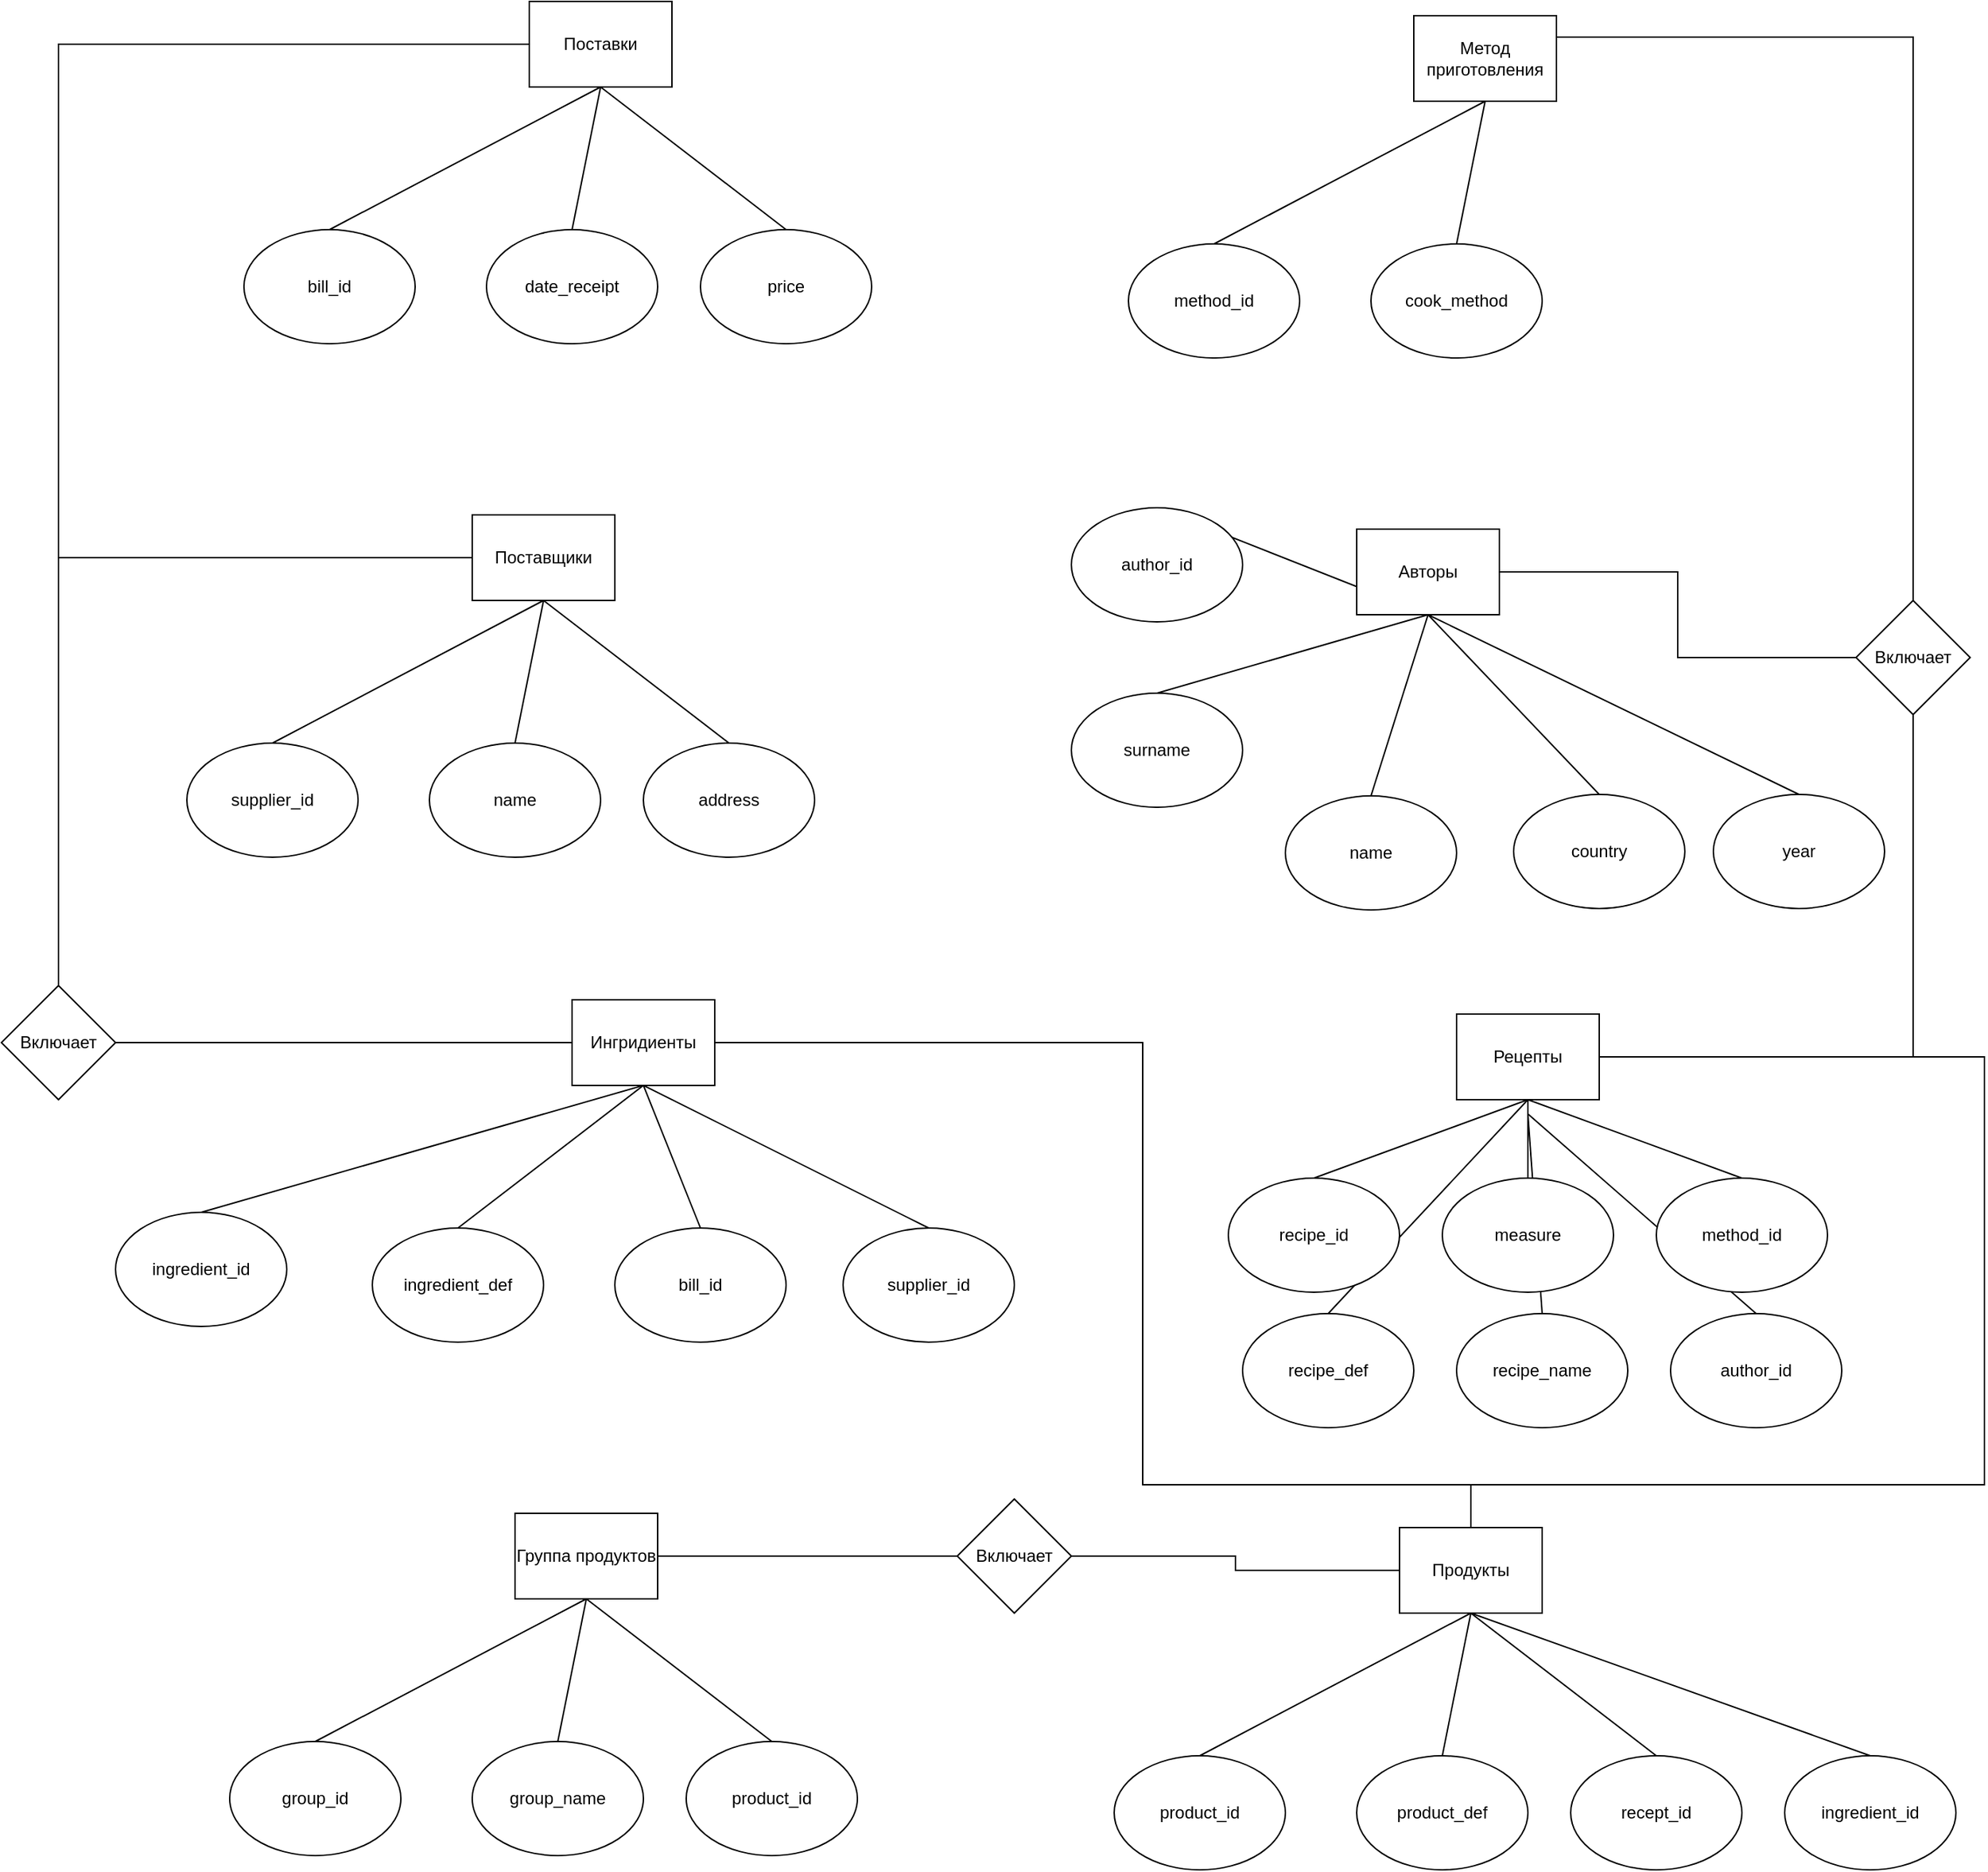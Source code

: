 <mxfile version="22.1.0" type="device" pages="4">
  <diagram name="Страница 1" id="R04VgAbxpaO1PLwnlWZ4">
    <mxGraphModel dx="3481" dy="2142" grid="1" gridSize="10" guides="1" tooltips="1" connect="1" arrows="1" fold="1" page="1" pageScale="1" pageWidth="827" pageHeight="583" math="0" shadow="0">
      <root>
        <mxCell id="0" />
        <mxCell id="1" parent="0" />
        <mxCell id="jyne_ESbujZocXa0TYOi-79" style="rounded=0;orthogonalLoop=1;jettySize=auto;html=1;entryX=0.5;entryY=0;entryDx=0;entryDy=0;endArrow=none;endFill=0;" edge="1" parent="1" target="jyne_ESbujZocXa0TYOi-73">
          <mxGeometry relative="1" as="geometry">
            <mxPoint x="-390" y="-360" as="sourcePoint" />
            <mxPoint x="-230" y="-305" as="targetPoint" />
          </mxGeometry>
        </mxCell>
        <mxCell id="jyne_ESbujZocXa0TYOi-77" style="rounded=0;orthogonalLoop=1;jettySize=auto;html=1;exitX=0.5;exitY=1;exitDx=0;exitDy=0;entryX=0.5;entryY=0;entryDx=0;entryDy=0;endArrow=none;endFill=0;" edge="1" parent="1" source="jyne_ESbujZocXa0TYOi-18" target="jyne_ESbujZocXa0TYOi-74">
          <mxGeometry relative="1" as="geometry">
            <mxPoint x="-380" y="-360" as="sourcePoint" />
            <mxPoint x="-230" y="-305" as="targetPoint" />
          </mxGeometry>
        </mxCell>
        <mxCell id="jyne_ESbujZocXa0TYOi-78" style="rounded=0;orthogonalLoop=1;jettySize=auto;html=1;entryX=0.5;entryY=0;entryDx=0;entryDy=0;endArrow=none;endFill=0;" edge="1" parent="1" target="jyne_ESbujZocXa0TYOi-72">
          <mxGeometry relative="1" as="geometry">
            <mxPoint x="-390" y="-360" as="sourcePoint" />
            <mxPoint x="-380" y="-305" as="targetPoint" />
          </mxGeometry>
        </mxCell>
        <mxCell id="jyne_ESbujZocXa0TYOi-1" style="rounded=0;orthogonalLoop=1;jettySize=auto;html=1;exitX=0.5;exitY=1;exitDx=0;exitDy=0;entryX=0.5;entryY=0;entryDx=0;entryDy=0;endArrow=none;endFill=0;" edge="1" parent="1" source="jyne_ESbujZocXa0TYOi-4" target="jyne_ESbujZocXa0TYOi-5">
          <mxGeometry relative="1" as="geometry" />
        </mxCell>
        <mxCell id="jyne_ESbujZocXa0TYOi-2" style="rounded=0;orthogonalLoop=1;jettySize=auto;html=1;exitX=0.5;exitY=1;exitDx=0;exitDy=0;entryX=0.5;entryY=0;entryDx=0;entryDy=0;endArrow=none;endFill=0;" edge="1" parent="1" source="jyne_ESbujZocXa0TYOi-4" target="jyne_ESbujZocXa0TYOi-6">
          <mxGeometry relative="1" as="geometry" />
        </mxCell>
        <mxCell id="jyne_ESbujZocXa0TYOi-3" style="rounded=0;orthogonalLoop=1;jettySize=auto;html=1;exitX=0.5;exitY=1;exitDx=0;exitDy=0;entryX=0.5;entryY=0;entryDx=0;entryDy=0;endArrow=none;endFill=0;" edge="1" parent="1" source="jyne_ESbujZocXa0TYOi-4" target="jyne_ESbujZocXa0TYOi-7">
          <mxGeometry relative="1" as="geometry" />
        </mxCell>
        <mxCell id="jyne_ESbujZocXa0TYOi-67" value="" style="edgeStyle=orthogonalEdgeStyle;rounded=0;orthogonalLoop=1;jettySize=auto;html=1;endArrow=none;endFill=0;" edge="1" parent="1" source="jyne_ESbujZocXa0TYOi-4" target="jyne_ESbujZocXa0TYOi-66">
          <mxGeometry relative="1" as="geometry" />
        </mxCell>
        <mxCell id="jyne_ESbujZocXa0TYOi-4" value="Ингридиенты" style="rounded=0;whiteSpace=wrap;html=1;" vertex="1" parent="1">
          <mxGeometry x="-1060" y="-440" width="100" height="60" as="geometry" />
        </mxCell>
        <mxCell id="jyne_ESbujZocXa0TYOi-5" value="ingredient_def" style="ellipse;whiteSpace=wrap;html=1;" vertex="1" parent="1">
          <mxGeometry x="-1200" y="-280" width="120" height="80" as="geometry" />
        </mxCell>
        <mxCell id="jyne_ESbujZocXa0TYOi-6" value="bill_id" style="ellipse;whiteSpace=wrap;html=1;" vertex="1" parent="1">
          <mxGeometry x="-1030" y="-280" width="120" height="80" as="geometry" />
        </mxCell>
        <mxCell id="jyne_ESbujZocXa0TYOi-7" value="ingredient_id" style="ellipse;whiteSpace=wrap;html=1;" vertex="1" parent="1">
          <mxGeometry x="-1380" y="-291" width="120" height="80" as="geometry" />
        </mxCell>
        <mxCell id="jyne_ESbujZocXa0TYOi-8" style="rounded=0;orthogonalLoop=1;jettySize=auto;html=1;exitX=0.5;exitY=1;exitDx=0;exitDy=0;entryX=0.5;entryY=0;entryDx=0;entryDy=0;endArrow=none;endFill=0;" edge="1" parent="1" source="jyne_ESbujZocXa0TYOi-11" target="jyne_ESbujZocXa0TYOi-12">
          <mxGeometry relative="1" as="geometry" />
        </mxCell>
        <mxCell id="jyne_ESbujZocXa0TYOi-9" style="rounded=0;orthogonalLoop=1;jettySize=auto;html=1;exitX=0.5;exitY=1;exitDx=0;exitDy=0;entryX=0.5;entryY=0;entryDx=0;entryDy=0;endArrow=none;endFill=0;" edge="1" parent="1" source="jyne_ESbujZocXa0TYOi-11" target="jyne_ESbujZocXa0TYOi-13">
          <mxGeometry relative="1" as="geometry" />
        </mxCell>
        <mxCell id="jyne_ESbujZocXa0TYOi-10" style="rounded=0;orthogonalLoop=1;jettySize=auto;html=1;exitX=0.5;exitY=1;exitDx=0;exitDy=0;entryX=0.5;entryY=0;entryDx=0;entryDy=0;endArrow=none;endFill=0;" edge="1" parent="1" source="jyne_ESbujZocXa0TYOi-11" target="jyne_ESbujZocXa0TYOi-14">
          <mxGeometry relative="1" as="geometry" />
        </mxCell>
        <mxCell id="jyne_ESbujZocXa0TYOi-58" value="" style="edgeStyle=orthogonalEdgeStyle;rounded=0;orthogonalLoop=1;jettySize=auto;html=1;endArrow=none;endFill=0;" edge="1" parent="1" source="jyne_ESbujZocXa0TYOi-11" target="jyne_ESbujZocXa0TYOi-57">
          <mxGeometry relative="1" as="geometry" />
        </mxCell>
        <mxCell id="jyne_ESbujZocXa0TYOi-11" value="Группа продуктов" style="rounded=0;whiteSpace=wrap;html=1;" vertex="1" parent="1">
          <mxGeometry x="-1100" y="-80" width="100" height="60" as="geometry" />
        </mxCell>
        <mxCell id="jyne_ESbujZocXa0TYOi-12" value="group_name" style="ellipse;whiteSpace=wrap;html=1;" vertex="1" parent="1">
          <mxGeometry x="-1130" y="80" width="120" height="80" as="geometry" />
        </mxCell>
        <mxCell id="jyne_ESbujZocXa0TYOi-13" value="product_id" style="ellipse;whiteSpace=wrap;html=1;" vertex="1" parent="1">
          <mxGeometry x="-980" y="80" width="120" height="80" as="geometry" />
        </mxCell>
        <mxCell id="jyne_ESbujZocXa0TYOi-14" value="group_id" style="ellipse;whiteSpace=wrap;html=1;" vertex="1" parent="1">
          <mxGeometry x="-1300" y="80" width="120" height="80" as="geometry" />
        </mxCell>
        <mxCell id="jyne_ESbujZocXa0TYOi-15" style="rounded=0;orthogonalLoop=1;jettySize=auto;html=1;exitX=0.5;exitY=1;exitDx=0;exitDy=0;entryX=0.5;entryY=0;entryDx=0;entryDy=0;endArrow=none;endFill=0;" edge="1" parent="1" source="jyne_ESbujZocXa0TYOi-18" target="jyne_ESbujZocXa0TYOi-19">
          <mxGeometry relative="1" as="geometry" />
        </mxCell>
        <mxCell id="jyne_ESbujZocXa0TYOi-16" style="rounded=0;orthogonalLoop=1;jettySize=auto;html=1;exitX=0.5;exitY=1;exitDx=0;exitDy=0;entryX=0.5;entryY=0;entryDx=0;entryDy=0;endArrow=none;endFill=0;" edge="1" parent="1" source="jyne_ESbujZocXa0TYOi-18" target="jyne_ESbujZocXa0TYOi-20">
          <mxGeometry relative="1" as="geometry" />
        </mxCell>
        <mxCell id="jyne_ESbujZocXa0TYOi-17" style="rounded=0;orthogonalLoop=1;jettySize=auto;html=1;exitX=0.5;exitY=1;exitDx=0;exitDy=0;entryX=0.5;entryY=0;entryDx=0;entryDy=0;endArrow=none;endFill=0;" edge="1" parent="1" source="jyne_ESbujZocXa0TYOi-18" target="jyne_ESbujZocXa0TYOi-21">
          <mxGeometry relative="1" as="geometry" />
        </mxCell>
        <mxCell id="jyne_ESbujZocXa0TYOi-63" value="" style="edgeStyle=orthogonalEdgeStyle;rounded=0;orthogonalLoop=1;jettySize=auto;html=1;endArrow=none;endFill=0;" edge="1" parent="1" source="jyne_ESbujZocXa0TYOi-18" target="jyne_ESbujZocXa0TYOi-62">
          <mxGeometry relative="1" as="geometry" />
        </mxCell>
        <mxCell id="jyne_ESbujZocXa0TYOi-18" value="Рецепты" style="rounded=0;whiteSpace=wrap;html=1;" vertex="1" parent="1">
          <mxGeometry x="-440" y="-430" width="100" height="60" as="geometry" />
        </mxCell>
        <mxCell id="jyne_ESbujZocXa0TYOi-19" value="measure" style="ellipse;whiteSpace=wrap;html=1;" vertex="1" parent="1">
          <mxGeometry x="-450" y="-315" width="120" height="80" as="geometry" />
        </mxCell>
        <mxCell id="jyne_ESbujZocXa0TYOi-20" value="method_id" style="ellipse;whiteSpace=wrap;html=1;" vertex="1" parent="1">
          <mxGeometry x="-300" y="-315" width="120" height="80" as="geometry" />
        </mxCell>
        <mxCell id="jyne_ESbujZocXa0TYOi-21" value="recipe_id" style="ellipse;whiteSpace=wrap;html=1;" vertex="1" parent="1">
          <mxGeometry x="-600" y="-315" width="120" height="80" as="geometry" />
        </mxCell>
        <mxCell id="jyne_ESbujZocXa0TYOi-22" style="rounded=0;orthogonalLoop=1;jettySize=auto;html=1;exitX=0.5;exitY=1;exitDx=0;exitDy=0;entryX=0.5;entryY=0;entryDx=0;entryDy=0;endArrow=none;endFill=0;" edge="1" parent="1" source="jyne_ESbujZocXa0TYOi-25" target="jyne_ESbujZocXa0TYOi-26">
          <mxGeometry relative="1" as="geometry" />
        </mxCell>
        <mxCell id="jyne_ESbujZocXa0TYOi-23" style="rounded=0;orthogonalLoop=1;jettySize=auto;html=1;exitX=0.5;exitY=1;exitDx=0;exitDy=0;entryX=0.5;entryY=0;entryDx=0;entryDy=0;endArrow=none;endFill=0;" edge="1" parent="1" source="jyne_ESbujZocXa0TYOi-25" target="jyne_ESbujZocXa0TYOi-27">
          <mxGeometry relative="1" as="geometry" />
        </mxCell>
        <mxCell id="jyne_ESbujZocXa0TYOi-24" style="rounded=0;orthogonalLoop=1;jettySize=auto;html=1;exitX=0.5;exitY=1;exitDx=0;exitDy=0;entryX=0.5;entryY=0;entryDx=0;entryDy=0;endArrow=none;endFill=0;" edge="1" parent="1" source="jyne_ESbujZocXa0TYOi-25" target="jyne_ESbujZocXa0TYOi-28">
          <mxGeometry relative="1" as="geometry" />
        </mxCell>
        <mxCell id="jyne_ESbujZocXa0TYOi-60" style="edgeStyle=orthogonalEdgeStyle;rounded=0;orthogonalLoop=1;jettySize=auto;html=1;exitX=0.5;exitY=0;exitDx=0;exitDy=0;entryX=1;entryY=0.5;entryDx=0;entryDy=0;endArrow=none;endFill=0;" edge="1" parent="1" source="jyne_ESbujZocXa0TYOi-25" target="jyne_ESbujZocXa0TYOi-4">
          <mxGeometry relative="1" as="geometry">
            <Array as="points">
              <mxPoint x="-430" y="-100" />
              <mxPoint x="-660" y="-100" />
              <mxPoint x="-660" y="-410" />
            </Array>
          </mxGeometry>
        </mxCell>
        <mxCell id="jyne_ESbujZocXa0TYOi-61" style="edgeStyle=orthogonalEdgeStyle;rounded=0;orthogonalLoop=1;jettySize=auto;html=1;exitX=0.5;exitY=0;exitDx=0;exitDy=0;entryX=1;entryY=0.5;entryDx=0;entryDy=0;endArrow=none;endFill=0;" edge="1" parent="1" source="jyne_ESbujZocXa0TYOi-25" target="jyne_ESbujZocXa0TYOi-18">
          <mxGeometry relative="1" as="geometry">
            <mxPoint x="-320" y="-70" as="sourcePoint" />
            <mxPoint x="-230" y="-400" as="targetPoint" />
            <Array as="points">
              <mxPoint x="-430" y="-100" />
              <mxPoint x="-70" y="-100" />
              <mxPoint x="-70" y="-400" />
            </Array>
          </mxGeometry>
        </mxCell>
        <mxCell id="jyne_ESbujZocXa0TYOi-25" value="Продукты" style="rounded=0;whiteSpace=wrap;html=1;" vertex="1" parent="1">
          <mxGeometry x="-480" y="-70" width="100" height="60" as="geometry" />
        </mxCell>
        <mxCell id="jyne_ESbujZocXa0TYOi-26" value="product_def" style="ellipse;whiteSpace=wrap;html=1;" vertex="1" parent="1">
          <mxGeometry x="-510" y="90" width="120" height="80" as="geometry" />
        </mxCell>
        <mxCell id="jyne_ESbujZocXa0TYOi-27" value="recept_id" style="ellipse;whiteSpace=wrap;html=1;" vertex="1" parent="1">
          <mxGeometry x="-360" y="90" width="120" height="80" as="geometry" />
        </mxCell>
        <mxCell id="jyne_ESbujZocXa0TYOi-28" value="product_id" style="ellipse;whiteSpace=wrap;html=1;" vertex="1" parent="1">
          <mxGeometry x="-680" y="90" width="120" height="80" as="geometry" />
        </mxCell>
        <mxCell id="jyne_ESbujZocXa0TYOi-29" style="rounded=0;orthogonalLoop=1;jettySize=auto;html=1;exitX=0.5;exitY=1;exitDx=0;exitDy=0;entryX=0.5;entryY=0;entryDx=0;entryDy=0;endArrow=none;endFill=0;" edge="1" parent="1" source="jyne_ESbujZocXa0TYOi-32" target="jyne_ESbujZocXa0TYOi-33">
          <mxGeometry relative="1" as="geometry" />
        </mxCell>
        <mxCell id="jyne_ESbujZocXa0TYOi-30" style="rounded=0;orthogonalLoop=1;jettySize=auto;html=1;exitX=0.5;exitY=1;exitDx=0;exitDy=0;entryX=0.5;entryY=0;entryDx=0;entryDy=0;endArrow=none;endFill=0;" edge="1" parent="1" source="jyne_ESbujZocXa0TYOi-32" target="jyne_ESbujZocXa0TYOi-34">
          <mxGeometry relative="1" as="geometry" />
        </mxCell>
        <mxCell id="jyne_ESbujZocXa0TYOi-31" style="rounded=0;orthogonalLoop=1;jettySize=auto;html=1;exitX=0.5;exitY=1;exitDx=0;exitDy=0;entryX=0.5;entryY=0;entryDx=0;entryDy=0;endArrow=none;endFill=0;" edge="1" parent="1" source="jyne_ESbujZocXa0TYOi-32" target="jyne_ESbujZocXa0TYOi-35">
          <mxGeometry relative="1" as="geometry" />
        </mxCell>
        <mxCell id="jyne_ESbujZocXa0TYOi-32" value="Поставки" style="rounded=0;whiteSpace=wrap;html=1;" vertex="1" parent="1">
          <mxGeometry x="-1090" y="-1140" width="100" height="60" as="geometry" />
        </mxCell>
        <mxCell id="jyne_ESbujZocXa0TYOi-33" value="date_receipt" style="ellipse;whiteSpace=wrap;html=1;" vertex="1" parent="1">
          <mxGeometry x="-1120" y="-980" width="120" height="80" as="geometry" />
        </mxCell>
        <mxCell id="jyne_ESbujZocXa0TYOi-34" value="price" style="ellipse;whiteSpace=wrap;html=1;" vertex="1" parent="1">
          <mxGeometry x="-970" y="-980" width="120" height="80" as="geometry" />
        </mxCell>
        <mxCell id="jyne_ESbujZocXa0TYOi-35" value="bill_id" style="ellipse;whiteSpace=wrap;html=1;" vertex="1" parent="1">
          <mxGeometry x="-1290" y="-980" width="120" height="80" as="geometry" />
        </mxCell>
        <mxCell id="jyne_ESbujZocXa0TYOi-36" style="rounded=0;orthogonalLoop=1;jettySize=auto;html=1;exitX=0.5;exitY=1;exitDx=0;exitDy=0;entryX=0.5;entryY=0;entryDx=0;entryDy=0;endArrow=none;endFill=0;" edge="1" parent="1" source="jyne_ESbujZocXa0TYOi-39" target="jyne_ESbujZocXa0TYOi-40">
          <mxGeometry relative="1" as="geometry" />
        </mxCell>
        <mxCell id="jyne_ESbujZocXa0TYOi-37" style="rounded=0;orthogonalLoop=1;jettySize=auto;html=1;exitX=0.5;exitY=1;exitDx=0;exitDy=0;entryX=0.5;entryY=0;entryDx=0;entryDy=0;endArrow=none;endFill=0;" edge="1" parent="1" source="jyne_ESbujZocXa0TYOi-39" target="jyne_ESbujZocXa0TYOi-41">
          <mxGeometry relative="1" as="geometry" />
        </mxCell>
        <mxCell id="jyne_ESbujZocXa0TYOi-38" style="rounded=0;orthogonalLoop=1;jettySize=auto;html=1;exitX=0.5;exitY=1;exitDx=0;exitDy=0;entryX=0.5;entryY=0;entryDx=0;entryDy=0;endArrow=none;endFill=0;" edge="1" parent="1" source="jyne_ESbujZocXa0TYOi-39" target="jyne_ESbujZocXa0TYOi-42">
          <mxGeometry relative="1" as="geometry" />
        </mxCell>
        <mxCell id="jyne_ESbujZocXa0TYOi-39" value="Поставщики" style="rounded=0;whiteSpace=wrap;html=1;" vertex="1" parent="1">
          <mxGeometry x="-1130" y="-780" width="100" height="60" as="geometry" />
        </mxCell>
        <mxCell id="jyne_ESbujZocXa0TYOi-40" value="name" style="ellipse;whiteSpace=wrap;html=1;" vertex="1" parent="1">
          <mxGeometry x="-1160" y="-620" width="120" height="80" as="geometry" />
        </mxCell>
        <mxCell id="jyne_ESbujZocXa0TYOi-41" value="address" style="ellipse;whiteSpace=wrap;html=1;" vertex="1" parent="1">
          <mxGeometry x="-1010" y="-620" width="120" height="80" as="geometry" />
        </mxCell>
        <mxCell id="jyne_ESbujZocXa0TYOi-42" value="supplier_id" style="ellipse;whiteSpace=wrap;html=1;" vertex="1" parent="1">
          <mxGeometry x="-1330" y="-620" width="120" height="80" as="geometry" />
        </mxCell>
        <mxCell id="jyne_ESbujZocXa0TYOi-43" style="rounded=0;orthogonalLoop=1;jettySize=auto;html=1;exitX=0.5;exitY=1;exitDx=0;exitDy=0;entryX=0.5;entryY=0;entryDx=0;entryDy=0;endArrow=none;endFill=0;" edge="1" parent="1" source="jyne_ESbujZocXa0TYOi-46" target="jyne_ESbujZocXa0TYOi-47">
          <mxGeometry relative="1" as="geometry" />
        </mxCell>
        <mxCell id="jyne_ESbujZocXa0TYOi-45" style="rounded=0;orthogonalLoop=1;jettySize=auto;html=1;exitX=0.5;exitY=1;exitDx=0;exitDy=0;entryX=0.5;entryY=0;entryDx=0;entryDy=0;endArrow=none;endFill=0;" edge="1" parent="1" source="jyne_ESbujZocXa0TYOi-46" target="jyne_ESbujZocXa0TYOi-49">
          <mxGeometry relative="1" as="geometry" />
        </mxCell>
        <mxCell id="jyne_ESbujZocXa0TYOi-46" value="Метод приготовления" style="rounded=0;whiteSpace=wrap;html=1;" vertex="1" parent="1">
          <mxGeometry x="-470" y="-1130" width="100" height="60" as="geometry" />
        </mxCell>
        <mxCell id="jyne_ESbujZocXa0TYOi-47" value="cook_method" style="ellipse;whiteSpace=wrap;html=1;" vertex="1" parent="1">
          <mxGeometry x="-500" y="-970" width="120" height="80" as="geometry" />
        </mxCell>
        <mxCell id="jyne_ESbujZocXa0TYOi-49" value="method_id" style="ellipse;whiteSpace=wrap;html=1;" vertex="1" parent="1">
          <mxGeometry x="-670" y="-970" width="120" height="80" as="geometry" />
        </mxCell>
        <mxCell id="jyne_ESbujZocXa0TYOi-50" style="rounded=0;orthogonalLoop=1;jettySize=auto;html=1;exitX=0.5;exitY=1;exitDx=0;exitDy=0;entryX=0.5;entryY=0;entryDx=0;entryDy=0;endArrow=none;endFill=0;" edge="1" parent="1" source="jyne_ESbujZocXa0TYOi-53" target="jyne_ESbujZocXa0TYOi-54">
          <mxGeometry relative="1" as="geometry" />
        </mxCell>
        <mxCell id="jyne_ESbujZocXa0TYOi-51" style="rounded=0;orthogonalLoop=1;jettySize=auto;html=1;exitX=0.5;exitY=1;exitDx=0;exitDy=0;entryX=0.5;entryY=0;entryDx=0;entryDy=0;endArrow=none;endFill=0;" edge="1" parent="1" source="jyne_ESbujZocXa0TYOi-53" target="jyne_ESbujZocXa0TYOi-55">
          <mxGeometry relative="1" as="geometry" />
        </mxCell>
        <mxCell id="jyne_ESbujZocXa0TYOi-52" style="rounded=0;orthogonalLoop=1;jettySize=auto;html=1;exitX=0.5;exitY=1;exitDx=0;exitDy=0;entryX=0.5;entryY=0;entryDx=0;entryDy=0;endArrow=none;endFill=0;" edge="1" parent="1" source="jyne_ESbujZocXa0TYOi-53" target="jyne_ESbujZocXa0TYOi-56">
          <mxGeometry relative="1" as="geometry" />
        </mxCell>
        <mxCell id="jyne_ESbujZocXa0TYOi-53" value="Авторы" style="rounded=0;whiteSpace=wrap;html=1;" vertex="1" parent="1">
          <mxGeometry x="-510" y="-770" width="100" height="60" as="geometry" />
        </mxCell>
        <mxCell id="jyne_ESbujZocXa0TYOi-54" value="surname" style="ellipse;whiteSpace=wrap;html=1;" vertex="1" parent="1">
          <mxGeometry x="-710" y="-655" width="120" height="80" as="geometry" />
        </mxCell>
        <mxCell id="jyne_ESbujZocXa0TYOi-55" value="name" style="ellipse;whiteSpace=wrap;html=1;" vertex="1" parent="1">
          <mxGeometry x="-560" y="-583" width="120" height="80" as="geometry" />
        </mxCell>
        <mxCell id="jyne_ESbujZocXa0TYOi-56" value="author_id" style="ellipse;whiteSpace=wrap;html=1;" vertex="1" parent="1">
          <mxGeometry x="-710" y="-785" width="120" height="80" as="geometry" />
        </mxCell>
        <mxCell id="jyne_ESbujZocXa0TYOi-59" style="edgeStyle=orthogonalEdgeStyle;rounded=0;orthogonalLoop=1;jettySize=auto;html=1;exitX=1;exitY=0.5;exitDx=0;exitDy=0;entryX=0;entryY=0.5;entryDx=0;entryDy=0;endArrow=none;endFill=0;" edge="1" parent="1" source="jyne_ESbujZocXa0TYOi-57" target="jyne_ESbujZocXa0TYOi-25">
          <mxGeometry relative="1" as="geometry" />
        </mxCell>
        <mxCell id="jyne_ESbujZocXa0TYOi-57" value="Включает" style="rhombus;whiteSpace=wrap;html=1;rounded=0;" vertex="1" parent="1">
          <mxGeometry x="-790" y="-90" width="80" height="80" as="geometry" />
        </mxCell>
        <mxCell id="jyne_ESbujZocXa0TYOi-64" style="edgeStyle=orthogonalEdgeStyle;rounded=0;orthogonalLoop=1;jettySize=auto;html=1;exitX=0;exitY=0.5;exitDx=0;exitDy=0;entryX=1;entryY=0.5;entryDx=0;entryDy=0;endArrow=none;endFill=0;" edge="1" parent="1" source="jyne_ESbujZocXa0TYOi-62" target="jyne_ESbujZocXa0TYOi-53">
          <mxGeometry relative="1" as="geometry" />
        </mxCell>
        <mxCell id="jyne_ESbujZocXa0TYOi-65" style="edgeStyle=orthogonalEdgeStyle;rounded=0;orthogonalLoop=1;jettySize=auto;html=1;exitX=0.5;exitY=0;exitDx=0;exitDy=0;entryX=1;entryY=0.25;entryDx=0;entryDy=0;endArrow=none;endFill=0;" edge="1" parent="1" source="jyne_ESbujZocXa0TYOi-62" target="jyne_ESbujZocXa0TYOi-46">
          <mxGeometry relative="1" as="geometry" />
        </mxCell>
        <mxCell id="jyne_ESbujZocXa0TYOi-62" value="Включает" style="rhombus;whiteSpace=wrap;html=1;rounded=0;" vertex="1" parent="1">
          <mxGeometry x="-160" y="-720" width="80" height="80" as="geometry" />
        </mxCell>
        <mxCell id="jyne_ESbujZocXa0TYOi-68" style="edgeStyle=orthogonalEdgeStyle;rounded=0;orthogonalLoop=1;jettySize=auto;html=1;exitX=0.5;exitY=0;exitDx=0;exitDy=0;entryX=0;entryY=0.5;entryDx=0;entryDy=0;endArrow=none;endFill=0;" edge="1" parent="1" source="jyne_ESbujZocXa0TYOi-66" target="jyne_ESbujZocXa0TYOi-39">
          <mxGeometry relative="1" as="geometry" />
        </mxCell>
        <mxCell id="jyne_ESbujZocXa0TYOi-69" style="edgeStyle=orthogonalEdgeStyle;rounded=0;orthogonalLoop=1;jettySize=auto;html=1;exitX=0.5;exitY=0;exitDx=0;exitDy=0;entryX=0;entryY=0.5;entryDx=0;entryDy=0;endArrow=none;endFill=0;" edge="1" parent="1" source="jyne_ESbujZocXa0TYOi-66" target="jyne_ESbujZocXa0TYOi-32">
          <mxGeometry relative="1" as="geometry" />
        </mxCell>
        <mxCell id="jyne_ESbujZocXa0TYOi-66" value="Включает" style="rhombus;whiteSpace=wrap;html=1;rounded=0;" vertex="1" parent="1">
          <mxGeometry x="-1460" y="-450" width="80" height="80" as="geometry" />
        </mxCell>
        <mxCell id="jyne_ESbujZocXa0TYOi-70" value="ingredient_id" style="ellipse;whiteSpace=wrap;html=1;" vertex="1" parent="1">
          <mxGeometry x="-210" y="90" width="120" height="80" as="geometry" />
        </mxCell>
        <mxCell id="jyne_ESbujZocXa0TYOi-71" style="rounded=0;orthogonalLoop=1;jettySize=auto;html=1;exitX=0.5;exitY=1;exitDx=0;exitDy=0;entryX=0.5;entryY=0;entryDx=0;entryDy=0;endArrow=none;endFill=0;" edge="1" parent="1" target="jyne_ESbujZocXa0TYOi-70">
          <mxGeometry relative="1" as="geometry">
            <mxPoint x="-430" y="-10" as="sourcePoint" />
            <mxPoint x="-300" y="90" as="targetPoint" />
          </mxGeometry>
        </mxCell>
        <mxCell id="jyne_ESbujZocXa0TYOi-72" value="recipe_name" style="ellipse;whiteSpace=wrap;html=1;" vertex="1" parent="1">
          <mxGeometry x="-440" y="-220" width="120" height="80" as="geometry" />
        </mxCell>
        <mxCell id="jyne_ESbujZocXa0TYOi-73" value="author_id" style="ellipse;whiteSpace=wrap;html=1;" vertex="1" parent="1">
          <mxGeometry x="-290" y="-220" width="120" height="80" as="geometry" />
        </mxCell>
        <mxCell id="jyne_ESbujZocXa0TYOi-74" value="recipe_def" style="ellipse;whiteSpace=wrap;html=1;" vertex="1" parent="1">
          <mxGeometry x="-590" y="-220" width="120" height="80" as="geometry" />
        </mxCell>
        <mxCell id="jyne_ESbujZocXa0TYOi-80" value="supplier_id" style="ellipse;whiteSpace=wrap;html=1;" vertex="1" parent="1">
          <mxGeometry x="-870" y="-280" width="120" height="80" as="geometry" />
        </mxCell>
        <mxCell id="jyne_ESbujZocXa0TYOi-81" style="rounded=0;orthogonalLoop=1;jettySize=auto;html=1;exitX=0.5;exitY=1;exitDx=0;exitDy=0;entryX=0.5;entryY=0;entryDx=0;entryDy=0;endArrow=none;endFill=0;" edge="1" parent="1" source="jyne_ESbujZocXa0TYOi-4" target="jyne_ESbujZocXa0TYOi-80">
          <mxGeometry relative="1" as="geometry">
            <mxPoint x="-1000" y="-370" as="sourcePoint" />
            <mxPoint x="-960" y="-270" as="targetPoint" />
          </mxGeometry>
        </mxCell>
        <mxCell id="jyne_ESbujZocXa0TYOi-82" value="country" style="ellipse;whiteSpace=wrap;html=1;" vertex="1" parent="1">
          <mxGeometry x="-400" y="-584" width="120" height="80" as="geometry" />
        </mxCell>
        <mxCell id="jyne_ESbujZocXa0TYOi-83" value="year" style="ellipse;whiteSpace=wrap;html=1;" vertex="1" parent="1">
          <mxGeometry x="-260" y="-584" width="120" height="80" as="geometry" />
        </mxCell>
        <mxCell id="jyne_ESbujZocXa0TYOi-84" style="rounded=0;orthogonalLoop=1;jettySize=auto;html=1;exitX=0.5;exitY=1;exitDx=0;exitDy=0;entryX=0.5;entryY=0;entryDx=0;entryDy=0;endArrow=none;endFill=0;" edge="1" parent="1" source="jyne_ESbujZocXa0TYOi-53" target="jyne_ESbujZocXa0TYOi-82">
          <mxGeometry relative="1" as="geometry">
            <mxPoint x="-450" y="-700" as="sourcePoint" />
            <mxPoint x="-490" y="-573" as="targetPoint" />
          </mxGeometry>
        </mxCell>
        <mxCell id="jyne_ESbujZocXa0TYOi-85" style="rounded=0;orthogonalLoop=1;jettySize=auto;html=1;exitX=0.5;exitY=1;exitDx=0;exitDy=0;entryX=0.5;entryY=0;entryDx=0;entryDy=0;endArrow=none;endFill=0;" edge="1" parent="1" source="jyne_ESbujZocXa0TYOi-53" target="jyne_ESbujZocXa0TYOi-83">
          <mxGeometry relative="1" as="geometry">
            <mxPoint x="-440" y="-690" as="sourcePoint" />
            <mxPoint x="-480" y="-563" as="targetPoint" />
          </mxGeometry>
        </mxCell>
      </root>
    </mxGraphModel>
  </diagram>
  <diagram id="TykxbPvItHq1euRIuZVT" name="Страница 2">
    <mxGraphModel dx="2654" dy="976" grid="1" gridSize="10" guides="1" tooltips="1" connect="1" arrows="1" fold="1" page="1" pageScale="1" pageWidth="827" pageHeight="583" math="0" shadow="0">
      <root>
        <mxCell id="0" />
        <mxCell id="1" parent="0" />
        <mxCell id="OIt6BFJSm6UF1M851xNr-2" style="rounded=0;orthogonalLoop=1;jettySize=auto;html=1;exitX=0.5;exitY=1;exitDx=0;exitDy=0;entryX=0.5;entryY=0;entryDx=0;entryDy=0;endArrow=none;endFill=0;" parent="1" source="OIt6BFJSm6UF1M851xNr-6" target="OIt6BFJSm6UF1M851xNr-22" edge="1">
          <mxGeometry relative="1" as="geometry" />
        </mxCell>
        <mxCell id="OIt6BFJSm6UF1M851xNr-3" style="rounded=0;orthogonalLoop=1;jettySize=auto;html=1;exitX=0.5;exitY=1;exitDx=0;exitDy=0;entryX=0.5;entryY=0;entryDx=0;entryDy=0;endArrow=none;endFill=0;" parent="1" source="OIt6BFJSm6UF1M851xNr-6" target="OIt6BFJSm6UF1M851xNr-15" edge="1">
          <mxGeometry relative="1" as="geometry" />
        </mxCell>
        <mxCell id="OIt6BFJSm6UF1M851xNr-4" style="rounded=0;orthogonalLoop=1;jettySize=auto;html=1;exitX=0.5;exitY=1;exitDx=0;exitDy=0;entryX=0.5;entryY=0;entryDx=0;entryDy=0;endArrow=none;endFill=0;" parent="1" source="OIt6BFJSm6UF1M851xNr-6" target="OIt6BFJSm6UF1M851xNr-13" edge="1">
          <mxGeometry relative="1" as="geometry" />
        </mxCell>
        <mxCell id="OIt6BFJSm6UF1M851xNr-5" style="rounded=0;orthogonalLoop=1;jettySize=auto;html=1;exitX=0.5;exitY=1;exitDx=0;exitDy=0;entryX=0.5;entryY=0;entryDx=0;entryDy=0;endArrow=none;endFill=0;" parent="1" source="OIt6BFJSm6UF1M851xNr-6" target="OIt6BFJSm6UF1M851xNr-20" edge="1">
          <mxGeometry relative="1" as="geometry" />
        </mxCell>
        <mxCell id="OIt6BFJSm6UF1M851xNr-77" style="rounded=0;orthogonalLoop=1;jettySize=auto;html=1;exitX=1;exitY=0.5;exitDx=0;exitDy=0;entryX=0;entryY=0.5;entryDx=0;entryDy=0;endArrow=none;endFill=0;" parent="1" source="OIt6BFJSm6UF1M851xNr-6" target="OIt6BFJSm6UF1M851xNr-76" edge="1">
          <mxGeometry relative="1" as="geometry" />
        </mxCell>
        <mxCell id="k4VUy9hi9M9qXrr_TnCB-2" style="rounded=0;orthogonalLoop=1;jettySize=auto;html=1;exitX=1;exitY=0.5;exitDx=0;exitDy=0;entryX=0;entryY=0.5;entryDx=0;entryDy=0;endArrow=none;endFill=0;" parent="1" source="OIt6BFJSm6UF1M851xNr-6" target="k4VUy9hi9M9qXrr_TnCB-1" edge="1">
          <mxGeometry relative="1" as="geometry" />
        </mxCell>
        <mxCell id="OIt6BFJSm6UF1M851xNr-6" value="Родитель" style="rounded=0;whiteSpace=wrap;html=1;" parent="1" vertex="1">
          <mxGeometry x="-30" y="260" width="120" height="60" as="geometry" />
        </mxCell>
        <mxCell id="OIt6BFJSm6UF1M851xNr-71" style="edgeStyle=orthogonalEdgeStyle;rounded=0;orthogonalLoop=1;jettySize=auto;html=1;exitX=0.5;exitY=1;exitDx=0;exitDy=0;entryX=0.5;entryY=0;entryDx=0;entryDy=0;endArrow=none;endFill=0;" parent="1" source="OIt6BFJSm6UF1M851xNr-9" target="OIt6BFJSm6UF1M851xNr-6" edge="1">
          <mxGeometry relative="1" as="geometry" />
        </mxCell>
        <mxCell id="OIt6BFJSm6UF1M851xNr-9" value="Анализирует" style="rhombus;whiteSpace=wrap;html=1;" parent="1" vertex="1">
          <mxGeometry x="-10" y="90" width="80" height="80" as="geometry" />
        </mxCell>
        <mxCell id="OIt6BFJSm6UF1M851xNr-70" style="edgeStyle=orthogonalEdgeStyle;rounded=0;orthogonalLoop=1;jettySize=auto;html=1;exitX=1;exitY=0.5;exitDx=0;exitDy=0;entryX=0;entryY=0.5;entryDx=0;entryDy=0;endArrow=none;endFill=0;" parent="1" source="OIt6BFJSm6UF1M851xNr-11" target="OIt6BFJSm6UF1M851xNr-9" edge="1">
          <mxGeometry relative="1" as="geometry" />
        </mxCell>
        <mxCell id="OIt6BFJSm6UF1M851xNr-11" value="Прохождение теста" style="rounded=0;whiteSpace=wrap;html=1;" parent="1" vertex="1">
          <mxGeometry x="-310" y="100" width="120" height="60" as="geometry" />
        </mxCell>
        <mxCell id="OIt6BFJSm6UF1M851xNr-12" style="rounded=0;orthogonalLoop=1;jettySize=auto;html=1;exitX=0;exitY=0.5;exitDx=0;exitDy=0;entryX=1;entryY=0.5;entryDx=0;entryDy=0;endArrow=none;endFill=0;" parent="1" source="OIt6BFJSm6UF1M851xNr-13" target="OIt6BFJSm6UF1M851xNr-16" edge="1">
          <mxGeometry relative="1" as="geometry" />
        </mxCell>
        <mxCell id="OIt6BFJSm6UF1M851xNr-13" value="отслеживает" style="rhombus;whiteSpace=wrap;html=1;" parent="1" vertex="1">
          <mxGeometry x="-220" y="375" width="80" height="80" as="geometry" />
        </mxCell>
        <mxCell id="OIt6BFJSm6UF1M851xNr-14" style="rounded=0;orthogonalLoop=1;jettySize=auto;html=1;exitX=0.5;exitY=1;exitDx=0;exitDy=0;entryX=0.5;entryY=0;entryDx=0;entryDy=0;endArrow=none;endFill=0;" parent="1" source="OIt6BFJSm6UF1M851xNr-15" target="OIt6BFJSm6UF1M851xNr-17" edge="1">
          <mxGeometry relative="1" as="geometry" />
        </mxCell>
        <mxCell id="OIt6BFJSm6UF1M851xNr-15" value="обучает" style="rhombus;whiteSpace=wrap;html=1;" parent="1" vertex="1">
          <mxGeometry x="200" y="375" width="100" height="80" as="geometry" />
        </mxCell>
        <mxCell id="OIt6BFJSm6UF1M851xNr-16" value="прогресс ученика" style="rounded=0;whiteSpace=wrap;html=1;" parent="1" vertex="1">
          <mxGeometry x="-400" y="385" width="120" height="60" as="geometry" />
        </mxCell>
        <mxCell id="OIt6BFJSm6UF1M851xNr-17" value="Ученик" style="rounded=0;whiteSpace=wrap;html=1;" parent="1" vertex="1">
          <mxGeometry x="190" y="505" width="120" height="60" as="geometry" />
        </mxCell>
        <mxCell id="OIt6BFJSm6UF1M851xNr-18" style="rounded=0;orthogonalLoop=1;jettySize=auto;html=1;exitX=0.5;exitY=1;exitDx=0;exitDy=0;entryX=0.5;entryY=0;entryDx=0;entryDy=0;endArrow=none;endFill=0;" parent="1" source="OIt6BFJSm6UF1M851xNr-20" target="OIt6BFJSm6UF1M851xNr-30" edge="1">
          <mxGeometry relative="1" as="geometry" />
        </mxCell>
        <mxCell id="OIt6BFJSm6UF1M851xNr-20" value="Имеет" style="rhombus;whiteSpace=wrap;html=1;" parent="1" vertex="1">
          <mxGeometry x="-80" y="375" width="80" height="80" as="geometry" />
        </mxCell>
        <mxCell id="OIt6BFJSm6UF1M851xNr-21" style="edgeStyle=orthogonalEdgeStyle;rounded=0;orthogonalLoop=1;jettySize=auto;html=1;exitX=0.5;exitY=1;exitDx=0;exitDy=0;entryX=0.5;entryY=0;entryDx=0;entryDy=0;endArrow=none;endFill=0;" parent="1" source="OIt6BFJSm6UF1M851xNr-22" target="OIt6BFJSm6UF1M851xNr-33" edge="1">
          <mxGeometry relative="1" as="geometry" />
        </mxCell>
        <mxCell id="OIt6BFJSm6UF1M851xNr-22" value="управляяет" style="rhombus;whiteSpace=wrap;html=1;" parent="1" vertex="1">
          <mxGeometry x="60" y="375" width="80" height="80" as="geometry" />
        </mxCell>
        <mxCell id="OIt6BFJSm6UF1M851xNr-25" style="rounded=0;orthogonalLoop=1;jettySize=auto;html=1;exitX=0.5;exitY=1;exitDx=0;exitDy=0;entryX=0.5;entryY=0;entryDx=0;entryDy=0;endArrow=none;endFill=0;" parent="1" source="OIt6BFJSm6UF1M851xNr-30" target="OIt6BFJSm6UF1M851xNr-36" edge="1">
          <mxGeometry relative="1" as="geometry" />
        </mxCell>
        <mxCell id="OIt6BFJSm6UF1M851xNr-27" style="rounded=0;orthogonalLoop=1;jettySize=auto;html=1;exitX=0.5;exitY=1;exitDx=0;exitDy=0;entryX=0.5;entryY=0;entryDx=0;entryDy=0;endArrow=none;endFill=0;" parent="1" source="OIt6BFJSm6UF1M851xNr-30" target="OIt6BFJSm6UF1M851xNr-37" edge="1">
          <mxGeometry relative="1" as="geometry" />
        </mxCell>
        <mxCell id="OIt6BFJSm6UF1M851xNr-29" style="rounded=0;orthogonalLoop=1;jettySize=auto;html=1;exitX=0.5;exitY=1;exitDx=0;exitDy=0;entryX=0.5;entryY=0;entryDx=0;entryDy=0;endArrow=none;endFill=0;" parent="1" source="OIt6BFJSm6UF1M851xNr-30" target="OIt6BFJSm6UF1M851xNr-69" edge="1">
          <mxGeometry relative="1" as="geometry" />
        </mxCell>
        <mxCell id="OIt6BFJSm6UF1M851xNr-30" value="Личная информация" style="rounded=0;whiteSpace=wrap;html=1;" parent="1" vertex="1">
          <mxGeometry x="-230" y="510" width="100" height="60" as="geometry" />
        </mxCell>
        <mxCell id="OIt6BFJSm6UF1M851xNr-31" style="rounded=0;orthogonalLoop=1;jettySize=auto;html=1;exitX=0.5;exitY=1;exitDx=0;exitDy=0;entryX=0.5;entryY=0;entryDx=0;entryDy=0;endArrow=none;endFill=0;" parent="1" source="OIt6BFJSm6UF1M851xNr-33" target="OIt6BFJSm6UF1M851xNr-40" edge="1">
          <mxGeometry relative="1" as="geometry" />
        </mxCell>
        <mxCell id="OIt6BFJSm6UF1M851xNr-32" style="rounded=0;orthogonalLoop=1;jettySize=auto;html=1;exitX=1;exitY=0.5;exitDx=0;exitDy=0;entryX=0.5;entryY=0;entryDx=0;entryDy=0;endArrow=none;endFill=0;" parent="1" source="OIt6BFJSm6UF1M851xNr-6" target="OIt6BFJSm6UF1M851xNr-50" edge="1">
          <mxGeometry relative="1" as="geometry" />
        </mxCell>
        <mxCell id="OIt6BFJSm6UF1M851xNr-33" value="Аккаунт" style="rounded=0;whiteSpace=wrap;html=1;" parent="1" vertex="1">
          <mxGeometry x="50" y="505" width="100" height="60" as="geometry" />
        </mxCell>
        <mxCell id="OIt6BFJSm6UF1M851xNr-36" value="ФИО" style="ellipse;whiteSpace=wrap;html=1;" parent="1" vertex="1">
          <mxGeometry x="-260" y="670" width="120" height="80" as="geometry" />
        </mxCell>
        <mxCell id="OIt6BFJSm6UF1M851xNr-37" value="Год рождения" style="ellipse;whiteSpace=wrap;html=1;" parent="1" vertex="1">
          <mxGeometry x="-110" y="670" width="120" height="80" as="geometry" />
        </mxCell>
        <mxCell id="OIt6BFJSm6UF1M851xNr-39" style="edgeStyle=orthogonalEdgeStyle;rounded=0;orthogonalLoop=1;jettySize=auto;html=1;exitX=0.5;exitY=1;exitDx=0;exitDy=0;entryX=0.5;entryY=0;entryDx=0;entryDy=0;endArrow=none;endFill=0;" parent="1" source="OIt6BFJSm6UF1M851xNr-40" target="OIt6BFJSm6UF1M851xNr-41" edge="1">
          <mxGeometry relative="1" as="geometry" />
        </mxCell>
        <mxCell id="OIt6BFJSm6UF1M851xNr-40" value="Принадлежит" style="rhombus;whiteSpace=wrap;html=1;" parent="1" vertex="1">
          <mxGeometry x="60" y="620" width="80" height="80" as="geometry" />
        </mxCell>
        <mxCell id="OIt6BFJSm6UF1M851xNr-41" value="Ученик" style="rounded=0;whiteSpace=wrap;html=1;" parent="1" vertex="1">
          <mxGeometry x="40" y="750" width="120" height="60" as="geometry" />
        </mxCell>
        <mxCell id="OIt6BFJSm6UF1M851xNr-49" style="edgeStyle=orthogonalEdgeStyle;rounded=0;orthogonalLoop=1;jettySize=auto;html=1;exitX=0.5;exitY=1;exitDx=0;exitDy=0;entryX=0.5;entryY=0;entryDx=0;entryDy=0;endArrow=none;endFill=0;" parent="1" source="OIt6BFJSm6UF1M851xNr-50" target="OIt6BFJSm6UF1M851xNr-51" edge="1">
          <mxGeometry relative="1" as="geometry" />
        </mxCell>
        <mxCell id="OIt6BFJSm6UF1M851xNr-50" value="Выявляет" style="rhombus;whiteSpace=wrap;html=1;" parent="1" vertex="1">
          <mxGeometry x="360" y="375" width="80" height="80" as="geometry" />
        </mxCell>
        <mxCell id="OIt6BFJSm6UF1M851xNr-51" value="Ошибка" style="rounded=0;whiteSpace=wrap;html=1;" parent="1" vertex="1">
          <mxGeometry x="340" y="505" width="120" height="60" as="geometry" />
        </mxCell>
        <mxCell id="OIt6BFJSm6UF1M851xNr-52" value="N" style="text;html=1;strokeColor=none;fillColor=none;align=center;verticalAlign=middle;whiteSpace=wrap;rounded=0;" parent="1" vertex="1">
          <mxGeometry x="400" y="475" width="60" height="30" as="geometry" />
        </mxCell>
        <mxCell id="OIt6BFJSm6UF1M851xNr-54" value="1" style="text;html=1;strokeColor=none;fillColor=none;align=center;verticalAlign=middle;whiteSpace=wrap;rounded=0;" parent="1" vertex="1">
          <mxGeometry x="120" y="130" width="60" height="30" as="geometry" />
        </mxCell>
        <mxCell id="OIt6BFJSm6UF1M851xNr-56" value="1" style="text;html=1;strokeColor=none;fillColor=none;align=center;verticalAlign=middle;whiteSpace=wrap;rounded=0;" parent="1" vertex="1">
          <mxGeometry x="90" y="345" width="60" height="30" as="geometry" />
        </mxCell>
        <mxCell id="OIt6BFJSm6UF1M851xNr-57" value="1" style="text;html=1;strokeColor=none;fillColor=none;align=center;verticalAlign=middle;whiteSpace=wrap;rounded=0;" parent="1" vertex="1">
          <mxGeometry x="-90" y="345" width="60" height="30" as="geometry" />
        </mxCell>
        <mxCell id="OIt6BFJSm6UF1M851xNr-60" value="1" style="text;html=1;strokeColor=none;fillColor=none;align=center;verticalAlign=middle;whiteSpace=wrap;rounded=0;" parent="1" vertex="1">
          <mxGeometry x="100" y="590" width="60" height="30" as="geometry" />
        </mxCell>
        <mxCell id="OIt6BFJSm6UF1M851xNr-64" value="N" style="text;html=1;strokeColor=none;fillColor=none;align=center;verticalAlign=middle;whiteSpace=wrap;rounded=0;" parent="1" vertex="1">
          <mxGeometry x="100" y="720" width="60" height="30" as="geometry" />
        </mxCell>
        <mxCell id="OIt6BFJSm6UF1M851xNr-65" value="N" style="text;html=1;strokeColor=none;fillColor=none;align=center;verticalAlign=middle;whiteSpace=wrap;rounded=0;" parent="1" vertex="1">
          <mxGeometry x="-150" y="445" width="60" height="30" as="geometry" />
        </mxCell>
        <mxCell id="OIt6BFJSm6UF1M851xNr-66" value="N" style="text;html=1;strokeColor=none;fillColor=none;align=center;verticalAlign=middle;whiteSpace=wrap;rounded=0;" parent="1" vertex="1">
          <mxGeometry x="250" y="475" width="60" height="30" as="geometry" />
        </mxCell>
        <mxCell id="OIt6BFJSm6UF1M851xNr-67" value="N" style="text;html=1;strokeColor=none;fillColor=none;align=center;verticalAlign=middle;whiteSpace=wrap;rounded=0;" parent="1" vertex="1">
          <mxGeometry x="100" y="475" width="60" height="30" as="geometry" />
        </mxCell>
        <mxCell id="OIt6BFJSm6UF1M851xNr-69" value="Краткое описание" style="ellipse;whiteSpace=wrap;html=1;" parent="1" vertex="1">
          <mxGeometry x="-430" y="670" width="120" height="80" as="geometry" />
        </mxCell>
        <mxCell id="OIt6BFJSm6UF1M851xNr-74" style="rounded=0;orthogonalLoop=1;jettySize=auto;html=1;exitX=1;exitY=0.5;exitDx=0;exitDy=0;entryX=0;entryY=0.5;entryDx=0;entryDy=0;endArrow=none;endFill=0;" parent="1" source="OIt6BFJSm6UF1M851xNr-72" target="OIt6BFJSm6UF1M851xNr-73" edge="1">
          <mxGeometry relative="1" as="geometry" />
        </mxCell>
        <mxCell id="OIt6BFJSm6UF1M851xNr-72" value="обучающий модуль" style="rounded=0;whiteSpace=wrap;html=1;" parent="1" vertex="1">
          <mxGeometry x="-400" y="260" width="120" height="60" as="geometry" />
        </mxCell>
        <mxCell id="OIt6BFJSm6UF1M851xNr-75" style="rounded=0;orthogonalLoop=1;jettySize=auto;html=1;exitX=1;exitY=0.5;exitDx=0;exitDy=0;entryX=0;entryY=0.5;entryDx=0;entryDy=0;endArrow=none;endFill=0;" parent="1" source="OIt6BFJSm6UF1M851xNr-73" target="OIt6BFJSm6UF1M851xNr-6" edge="1">
          <mxGeometry relative="1" as="geometry" />
        </mxCell>
        <mxCell id="OIt6BFJSm6UF1M851xNr-73" value="управляет" style="rhombus;whiteSpace=wrap;html=1;" parent="1" vertex="1">
          <mxGeometry x="-190" y="250" width="80" height="80" as="geometry" />
        </mxCell>
        <mxCell id="OIt6BFJSm6UF1M851xNr-79" style="rounded=0;orthogonalLoop=1;jettySize=auto;html=1;exitX=1;exitY=0.5;exitDx=0;exitDy=0;entryX=0;entryY=0.5;entryDx=0;entryDy=0;endArrow=none;endFill=0;" parent="1" source="OIt6BFJSm6UF1M851xNr-76" target="OIt6BFJSm6UF1M851xNr-78" edge="1">
          <mxGeometry relative="1" as="geometry" />
        </mxCell>
        <mxCell id="OIt6BFJSm6UF1M851xNr-76" value="составляет" style="rhombus;whiteSpace=wrap;html=1;" parent="1" vertex="1">
          <mxGeometry x="230" y="190" width="80" height="80" as="geometry" />
        </mxCell>
        <mxCell id="OIt6BFJSm6UF1M851xNr-78" value="Работа над ошибками" style="rounded=0;whiteSpace=wrap;html=1;" parent="1" vertex="1">
          <mxGeometry x="400" y="200" width="120" height="60" as="geometry" />
        </mxCell>
        <mxCell id="OIt6BFJSm6UF1M851xNr-80" value="N" style="text;html=1;strokeColor=none;fillColor=none;align=center;verticalAlign=middle;whiteSpace=wrap;rounded=0;" parent="1" vertex="1">
          <mxGeometry x="-280" y="385" width="60" height="30" as="geometry" />
        </mxCell>
        <mxCell id="OIt6BFJSm6UF1M851xNr-82" value="1" style="text;html=1;strokeColor=none;fillColor=none;align=center;verticalAlign=middle;whiteSpace=wrap;rounded=0;" parent="1" vertex="1">
          <mxGeometry x="-130" y="315" width="60" height="30" as="geometry" />
        </mxCell>
        <mxCell id="OIt6BFJSm6UF1M851xNr-83" value="N" style="text;html=1;strokeColor=none;fillColor=none;align=center;verticalAlign=middle;whiteSpace=wrap;rounded=0;" parent="1" vertex="1">
          <mxGeometry x="-280" y="260" width="60" height="30" as="geometry" />
        </mxCell>
        <mxCell id="OIt6BFJSm6UF1M851xNr-84" value="1" style="text;html=1;strokeColor=none;fillColor=none;align=center;verticalAlign=middle;whiteSpace=wrap;rounded=0;" parent="1" vertex="1">
          <mxGeometry x="-110" y="260" width="60" height="30" as="geometry" />
        </mxCell>
        <mxCell id="OIt6BFJSm6UF1M851xNr-86" value="N" style="text;html=1;strokeColor=none;fillColor=none;align=center;verticalAlign=middle;whiteSpace=wrap;rounded=0;" parent="1" vertex="1">
          <mxGeometry x="320" y="200" width="60" height="30" as="geometry" />
        </mxCell>
        <mxCell id="k4VUy9hi9M9qXrr_TnCB-4" style="rounded=0;orthogonalLoop=1;jettySize=auto;html=1;exitX=1;exitY=0.5;exitDx=0;exitDy=0;entryX=0;entryY=0.5;entryDx=0;entryDy=0;endArrow=none;endFill=0;" parent="1" source="k4VUy9hi9M9qXrr_TnCB-1" target="k4VUy9hi9M9qXrr_TnCB-3" edge="1">
          <mxGeometry relative="1" as="geometry" />
        </mxCell>
        <mxCell id="k4VUy9hi9M9qXrr_TnCB-1" value="находится в" style="rhombus;whiteSpace=wrap;html=1;" parent="1" vertex="1">
          <mxGeometry x="230" y="80" width="80" height="80" as="geometry" />
        </mxCell>
        <mxCell id="k4VUy9hi9M9qXrr_TnCB-3" value="панель администратора" style="rounded=0;whiteSpace=wrap;html=1;" parent="1" vertex="1">
          <mxGeometry x="400" y="90" width="120" height="60" as="geometry" />
        </mxCell>
        <mxCell id="k4VUy9hi9M9qXrr_TnCB-6" value="1" style="text;html=1;strokeColor=none;fillColor=none;align=center;verticalAlign=middle;whiteSpace=wrap;rounded=0;" parent="1" vertex="1">
          <mxGeometry x="150" y="215" width="60" height="30" as="geometry" />
        </mxCell>
        <mxCell id="k4VUy9hi9M9qXrr_TnCB-7" value="1" style="text;html=1;strokeColor=none;fillColor=none;align=center;verticalAlign=middle;whiteSpace=wrap;rounded=0;" parent="1" vertex="1">
          <mxGeometry x="240" y="292" width="60" height="30" as="geometry" />
        </mxCell>
        <mxCell id="k4VUy9hi9M9qXrr_TnCB-8" value="N" style="text;html=1;strokeColor=none;fillColor=none;align=center;verticalAlign=middle;whiteSpace=wrap;rounded=0;" parent="1" vertex="1">
          <mxGeometry x="320" y="90" width="60" height="30" as="geometry" />
        </mxCell>
        <mxCell id="71F3roVmeTz6JfQ2nae2-1" value="1" style="text;html=1;strokeColor=none;fillColor=none;align=center;verticalAlign=middle;whiteSpace=wrap;rounded=0;" parent="1" vertex="1">
          <mxGeometry x="30" y="200" width="60" height="30" as="geometry" />
        </mxCell>
        <mxCell id="71F3roVmeTz6JfQ2nae2-3" value="N" style="text;html=1;strokeColor=none;fillColor=none;align=center;verticalAlign=middle;whiteSpace=wrap;rounded=0;" parent="1" vertex="1">
          <mxGeometry x="-130" y="90" width="60" height="30" as="geometry" />
        </mxCell>
      </root>
    </mxGraphModel>
  </diagram>
  <diagram id="O2pgqua9PJ34tue9thdV" name="Страница 3">
    <mxGraphModel dx="2725" dy="948" grid="1" gridSize="10" guides="1" tooltips="1" connect="1" arrows="1" fold="1" page="1" pageScale="1" pageWidth="827" pageHeight="583" math="0" shadow="0">
      <root>
        <mxCell id="0" />
        <mxCell id="1" parent="0" />
        <mxCell id="_bLY3DUmp1xZ2WCkGD0--1" style="rounded=0;orthogonalLoop=1;jettySize=auto;html=1;exitX=0.5;exitY=1;exitDx=0;exitDy=0;entryX=0.5;entryY=0;entryDx=0;entryDy=0;endArrow=none;endFill=0;" edge="1" parent="1" source="_bLY3DUmp1xZ2WCkGD0--7" target="_bLY3DUmp1xZ2WCkGD0--21">
          <mxGeometry relative="1" as="geometry" />
        </mxCell>
        <mxCell id="_bLY3DUmp1xZ2WCkGD0--3" style="rounded=0;orthogonalLoop=1;jettySize=auto;html=1;exitX=0.5;exitY=1;exitDx=0;exitDy=0;entryX=0.5;entryY=0;entryDx=0;entryDy=0;endArrow=none;endFill=0;" edge="1" parent="1" source="_bLY3DUmp1xZ2WCkGD0--7" target="_bLY3DUmp1xZ2WCkGD0--13">
          <mxGeometry relative="1" as="geometry" />
        </mxCell>
        <mxCell id="_bLY3DUmp1xZ2WCkGD0--4" style="rounded=0;orthogonalLoop=1;jettySize=auto;html=1;exitX=0.5;exitY=1;exitDx=0;exitDy=0;entryX=0.5;entryY=0;entryDx=0;entryDy=0;endArrow=none;endFill=0;" edge="1" parent="1" source="_bLY3DUmp1xZ2WCkGD0--7" target="_bLY3DUmp1xZ2WCkGD0--19">
          <mxGeometry relative="1" as="geometry" />
        </mxCell>
        <mxCell id="_bLY3DUmp1xZ2WCkGD0--7" value="администратор" style="rounded=0;whiteSpace=wrap;html=1;" vertex="1" parent="1">
          <mxGeometry x="360" y="170" width="120" height="60" as="geometry" />
        </mxCell>
        <mxCell id="_bLY3DUmp1xZ2WCkGD0--8" style="rounded=0;orthogonalLoop=1;jettySize=auto;html=1;exitX=0.5;exitY=1;exitDx=0;exitDy=0;entryX=0.5;entryY=0;entryDx=0;entryDy=0;endArrow=none;endFill=0;" edge="1" parent="1" source="_bLY3DUmp1xZ2WCkGD0--9" target="_bLY3DUmp1xZ2WCkGD0--7">
          <mxGeometry relative="1" as="geometry" />
        </mxCell>
        <mxCell id="_bLY3DUmp1xZ2WCkGD0--9" value="имеет &lt;br&gt;доступ" style="rhombus;whiteSpace=wrap;html=1;" vertex="1" parent="1">
          <mxGeometry x="380" y="30" width="80" height="80" as="geometry" />
        </mxCell>
        <mxCell id="_bLY3DUmp1xZ2WCkGD0--10" style="edgeStyle=orthogonalEdgeStyle;rounded=0;orthogonalLoop=1;jettySize=auto;html=1;exitX=1;exitY=0.5;exitDx=0;exitDy=0;entryX=0;entryY=0.5;entryDx=0;entryDy=0;endArrow=none;endFill=0;" edge="1" parent="1" source="_bLY3DUmp1xZ2WCkGD0--11" target="_bLY3DUmp1xZ2WCkGD0--9">
          <mxGeometry relative="1" as="geometry" />
        </mxCell>
        <mxCell id="_bLY3DUmp1xZ2WCkGD0--11" value="Панель администратора" style="rounded=0;whiteSpace=wrap;html=1;" vertex="1" parent="1">
          <mxGeometry x="140" y="40" width="120" height="60" as="geometry" />
        </mxCell>
        <mxCell id="_bLY3DUmp1xZ2WCkGD0--12" style="rounded=0;orthogonalLoop=1;jettySize=auto;html=1;exitX=0;exitY=0.5;exitDx=0;exitDy=0;entryX=1;entryY=0.5;entryDx=0;entryDy=0;endArrow=none;endFill=0;" edge="1" parent="1" source="_bLY3DUmp1xZ2WCkGD0--13" target="_bLY3DUmp1xZ2WCkGD0--16">
          <mxGeometry relative="1" as="geometry" />
        </mxCell>
        <mxCell id="_bLY3DUmp1xZ2WCkGD0--13" value="отслеживает" style="rhombus;whiteSpace=wrap;html=1;" vertex="1" parent="1">
          <mxGeometry x="30" y="375" width="80" height="80" as="geometry" />
        </mxCell>
        <mxCell id="_bLY3DUmp1xZ2WCkGD0--16" value="прогресс ученика" style="rounded=0;whiteSpace=wrap;html=1;" vertex="1" parent="1">
          <mxGeometry x="-210" y="385" width="120" height="60" as="geometry" />
        </mxCell>
        <mxCell id="_bLY3DUmp1xZ2WCkGD0--18" style="rounded=0;orthogonalLoop=1;jettySize=auto;html=1;exitX=0.5;exitY=1;exitDx=0;exitDy=0;entryX=0.5;entryY=0;entryDx=0;entryDy=0;endArrow=none;endFill=0;" edge="1" parent="1" source="_bLY3DUmp1xZ2WCkGD0--19" target="_bLY3DUmp1xZ2WCkGD0--25">
          <mxGeometry relative="1" as="geometry" />
        </mxCell>
        <mxCell id="_bLY3DUmp1xZ2WCkGD0--19" value="Имеет" style="rhombus;whiteSpace=wrap;html=1;" vertex="1" parent="1">
          <mxGeometry x="230" y="375" width="80" height="80" as="geometry" />
        </mxCell>
        <mxCell id="_bLY3DUmp1xZ2WCkGD0--20" style="edgeStyle=orthogonalEdgeStyle;rounded=0;orthogonalLoop=1;jettySize=auto;html=1;exitX=0.5;exitY=1;exitDx=0;exitDy=0;entryX=0.5;entryY=0;entryDx=0;entryDy=0;endArrow=none;endFill=0;" edge="1" parent="1" source="_bLY3DUmp1xZ2WCkGD0--21" target="_bLY3DUmp1xZ2WCkGD0--28">
          <mxGeometry relative="1" as="geometry" />
        </mxCell>
        <mxCell id="_bLY3DUmp1xZ2WCkGD0--21" value="управляяет" style="rhombus;whiteSpace=wrap;html=1;" vertex="1" parent="1">
          <mxGeometry x="380" y="385" width="80" height="80" as="geometry" />
        </mxCell>
        <mxCell id="_bLY3DUmp1xZ2WCkGD0--22" style="rounded=0;orthogonalLoop=1;jettySize=auto;html=1;exitX=0.5;exitY=1;exitDx=0;exitDy=0;entryX=0.5;entryY=0;entryDx=0;entryDy=0;endArrow=none;endFill=0;" edge="1" parent="1" source="_bLY3DUmp1xZ2WCkGD0--25" target="_bLY3DUmp1xZ2WCkGD0--29">
          <mxGeometry relative="1" as="geometry" />
        </mxCell>
        <mxCell id="_bLY3DUmp1xZ2WCkGD0--23" style="rounded=0;orthogonalLoop=1;jettySize=auto;html=1;exitX=0.5;exitY=1;exitDx=0;exitDy=0;entryX=0.5;entryY=0;entryDx=0;entryDy=0;endArrow=none;endFill=0;" edge="1" parent="1" source="_bLY3DUmp1xZ2WCkGD0--25" target="_bLY3DUmp1xZ2WCkGD0--30">
          <mxGeometry relative="1" as="geometry" />
        </mxCell>
        <mxCell id="_bLY3DUmp1xZ2WCkGD0--24" style="rounded=0;orthogonalLoop=1;jettySize=auto;html=1;exitX=0.5;exitY=1;exitDx=0;exitDy=0;entryX=0.5;entryY=0;entryDx=0;entryDy=0;endArrow=none;endFill=0;" edge="1" parent="1" source="_bLY3DUmp1xZ2WCkGD0--25" target="_bLY3DUmp1xZ2WCkGD0--46">
          <mxGeometry relative="1" as="geometry" />
        </mxCell>
        <mxCell id="1QcK0tzHn6OJKAtOuUzU-5" style="rounded=0;orthogonalLoop=1;jettySize=auto;html=1;exitX=0.5;exitY=1;exitDx=0;exitDy=0;entryX=0.5;entryY=0;entryDx=0;entryDy=0;endArrow=none;endFill=0;" edge="1" parent="1" source="_bLY3DUmp1xZ2WCkGD0--25" target="1QcK0tzHn6OJKAtOuUzU-4">
          <mxGeometry relative="1" as="geometry" />
        </mxCell>
        <mxCell id="_bLY3DUmp1xZ2WCkGD0--25" value="основная информация" style="rounded=0;whiteSpace=wrap;html=1;" vertex="1" parent="1">
          <mxGeometry x="140" y="520" width="100" height="60" as="geometry" />
        </mxCell>
        <mxCell id="_bLY3DUmp1xZ2WCkGD0--26" style="rounded=0;orthogonalLoop=1;jettySize=auto;html=1;exitX=0.5;exitY=1;exitDx=0;exitDy=0;entryX=0.5;entryY=0;entryDx=0;entryDy=0;endArrow=none;endFill=0;" edge="1" parent="1" source="_bLY3DUmp1xZ2WCkGD0--28" target="_bLY3DUmp1xZ2WCkGD0--32">
          <mxGeometry relative="1" as="geometry" />
        </mxCell>
        <mxCell id="_bLY3DUmp1xZ2WCkGD0--27" style="rounded=0;orthogonalLoop=1;jettySize=auto;html=1;exitX=1;exitY=0.5;exitDx=0;exitDy=0;entryX=0.5;entryY=0;entryDx=0;entryDy=0;endArrow=none;endFill=0;" edge="1" parent="1" source="_bLY3DUmp1xZ2WCkGD0--7" target="_bLY3DUmp1xZ2WCkGD0--35">
          <mxGeometry relative="1" as="geometry" />
        </mxCell>
        <mxCell id="_bLY3DUmp1xZ2WCkGD0--28" value="Аккаунт" style="rounded=0;whiteSpace=wrap;html=1;" vertex="1" parent="1">
          <mxGeometry x="370" y="523" width="100" height="60" as="geometry" />
        </mxCell>
        <mxCell id="_bLY3DUmp1xZ2WCkGD0--29" value="Теоретические модули" style="ellipse;whiteSpace=wrap;html=1;" vertex="1" parent="1">
          <mxGeometry x="-220" y="670" width="120" height="80" as="geometry" />
        </mxCell>
        <mxCell id="_bLY3DUmp1xZ2WCkGD0--30" value="Статистика &lt;br&gt;учеников" style="ellipse;whiteSpace=wrap;html=1;" vertex="1" parent="1">
          <mxGeometry x="-10" y="670" width="120" height="80" as="geometry" />
        </mxCell>
        <mxCell id="1QcK0tzHn6OJKAtOuUzU-3" style="rounded=0;orthogonalLoop=1;jettySize=auto;html=1;exitX=1;exitY=0.5;exitDx=0;exitDy=0;entryX=0.5;entryY=0;entryDx=0;entryDy=0;endArrow=none;endFill=0;" edge="1" parent="1" source="_bLY3DUmp1xZ2WCkGD0--32" target="1QcK0tzHn6OJKAtOuUzU-2">
          <mxGeometry relative="1" as="geometry" />
        </mxCell>
        <mxCell id="HVHKECx84Piq2O67kaTp-2" style="rounded=0;orthogonalLoop=1;jettySize=auto;html=1;exitX=0;exitY=0.5;exitDx=0;exitDy=0;entryX=0.5;entryY=0;entryDx=0;entryDy=0;endArrow=none;endFill=0;" edge="1" parent="1" source="_bLY3DUmp1xZ2WCkGD0--32" target="_bLY3DUmp1xZ2WCkGD0--33">
          <mxGeometry relative="1" as="geometry" />
        </mxCell>
        <mxCell id="_bLY3DUmp1xZ2WCkGD0--32" value="Принадлежит" style="rhombus;whiteSpace=wrap;html=1;" vertex="1" parent="1">
          <mxGeometry x="380" y="610" width="80" height="80" as="geometry" />
        </mxCell>
        <mxCell id="_bLY3DUmp1xZ2WCkGD0--33" value="Ученик" style="rounded=0;whiteSpace=wrap;html=1;" vertex="1" parent="1">
          <mxGeometry x="240" y="730" width="120" height="60" as="geometry" />
        </mxCell>
        <mxCell id="_bLY3DUmp1xZ2WCkGD0--34" style="rounded=0;orthogonalLoop=1;jettySize=auto;html=1;exitX=0.5;exitY=1;exitDx=0;exitDy=0;entryX=0.5;entryY=0;entryDx=0;entryDy=0;endArrow=none;endFill=0;" edge="1" parent="1" source="_bLY3DUmp1xZ2WCkGD0--35" target="_bLY3DUmp1xZ2WCkGD0--36">
          <mxGeometry relative="1" as="geometry" />
        </mxCell>
        <mxCell id="_bLY3DUmp1xZ2WCkGD0--35" value="Работает&lt;br&gt;с" style="rhombus;whiteSpace=wrap;html=1;" vertex="1" parent="1">
          <mxGeometry x="580" y="220" width="80" height="80" as="geometry" />
        </mxCell>
        <mxCell id="_bLY3DUmp1xZ2WCkGD0--36" value="Отзывы" style="rounded=0;whiteSpace=wrap;html=1;" vertex="1" parent="1">
          <mxGeometry x="560" y="395" width="120" height="60" as="geometry" />
        </mxCell>
        <mxCell id="_bLY3DUmp1xZ2WCkGD0--39" value="1" style="text;html=1;strokeColor=none;fillColor=none;align=center;verticalAlign=middle;whiteSpace=wrap;rounded=0;" vertex="1" parent="1">
          <mxGeometry x="320" y="322" width="60" height="30" as="geometry" />
        </mxCell>
        <mxCell id="_bLY3DUmp1xZ2WCkGD0--41" value="1" style="text;html=1;strokeColor=none;fillColor=none;align=center;verticalAlign=middle;whiteSpace=wrap;rounded=0;" vertex="1" parent="1">
          <mxGeometry x="430" y="315" width="60" height="30" as="geometry" />
        </mxCell>
        <mxCell id="_bLY3DUmp1xZ2WCkGD0--42" value="N" style="text;html=1;strokeColor=none;fillColor=none;align=center;verticalAlign=middle;whiteSpace=wrap;rounded=0;" vertex="1" parent="1">
          <mxGeometry x="270" y="660" width="60" height="30" as="geometry" />
        </mxCell>
        <mxCell id="_bLY3DUmp1xZ2WCkGD0--43" value="N" style="text;html=1;strokeColor=none;fillColor=none;align=center;verticalAlign=middle;whiteSpace=wrap;rounded=0;" vertex="1" parent="1">
          <mxGeometry x="170" y="455" width="60" height="30" as="geometry" />
        </mxCell>
        <mxCell id="_bLY3DUmp1xZ2WCkGD0--44" value="N" style="text;html=1;strokeColor=none;fillColor=none;align=center;verticalAlign=middle;whiteSpace=wrap;rounded=0;" vertex="1" parent="1">
          <mxGeometry x="620" y="330" width="60" height="30" as="geometry" />
        </mxCell>
        <mxCell id="_bLY3DUmp1xZ2WCkGD0--45" value="N" style="text;html=1;strokeColor=none;fillColor=none;align=center;verticalAlign=middle;whiteSpace=wrap;rounded=0;" vertex="1" parent="1">
          <mxGeometry x="430" y="475" width="60" height="30" as="geometry" />
        </mxCell>
        <mxCell id="_bLY3DUmp1xZ2WCkGD0--46" value="Обучающие модули" style="ellipse;whiteSpace=wrap;html=1;" vertex="1" parent="1">
          <mxGeometry x="-10" y="790" width="120" height="80" as="geometry" />
        </mxCell>
        <mxCell id="_bLY3DUmp1xZ2WCkGD0--47" style="rounded=0;orthogonalLoop=1;jettySize=auto;html=1;exitX=1;exitY=0.5;exitDx=0;exitDy=0;entryX=0;entryY=0.5;entryDx=0;entryDy=0;endArrow=none;endFill=0;" edge="1" parent="1" source="_bLY3DUmp1xZ2WCkGD0--48" target="_bLY3DUmp1xZ2WCkGD0--50">
          <mxGeometry relative="1" as="geometry" />
        </mxCell>
        <mxCell id="_bLY3DUmp1xZ2WCkGD0--48" value="обучающий модуль" style="rounded=0;whiteSpace=wrap;html=1;" vertex="1" parent="1">
          <mxGeometry x="-210" y="170" width="120" height="60" as="geometry" />
        </mxCell>
        <mxCell id="_bLY3DUmp1xZ2WCkGD0--49" style="rounded=0;orthogonalLoop=1;jettySize=auto;html=1;exitX=1;exitY=0.5;exitDx=0;exitDy=0;entryX=0;entryY=0.5;entryDx=0;entryDy=0;endArrow=none;endFill=0;" edge="1" parent="1" source="_bLY3DUmp1xZ2WCkGD0--50" target="_bLY3DUmp1xZ2WCkGD0--7">
          <mxGeometry relative="1" as="geometry" />
        </mxCell>
        <mxCell id="_bLY3DUmp1xZ2WCkGD0--50" value="управляет" style="rhombus;whiteSpace=wrap;html=1;" vertex="1" parent="1">
          <mxGeometry x="160" y="160" width="80" height="80" as="geometry" />
        </mxCell>
        <mxCell id="_bLY3DUmp1xZ2WCkGD0--54" value="N" style="text;html=1;strokeColor=none;fillColor=none;align=center;verticalAlign=middle;whiteSpace=wrap;rounded=0;" vertex="1" parent="1">
          <mxGeometry x="-50" y="385" width="60" height="30" as="geometry" />
        </mxCell>
        <mxCell id="_bLY3DUmp1xZ2WCkGD0--55" value="1" style="text;html=1;strokeColor=none;fillColor=none;align=center;verticalAlign=middle;whiteSpace=wrap;rounded=0;" vertex="1" parent="1">
          <mxGeometry x="420" y="130" width="60" height="30" as="geometry" />
        </mxCell>
        <mxCell id="_bLY3DUmp1xZ2WCkGD0--56" value="N" style="text;html=1;strokeColor=none;fillColor=none;align=center;verticalAlign=middle;whiteSpace=wrap;rounded=0;" vertex="1" parent="1">
          <mxGeometry x="60" y="140" width="60" height="30" as="geometry" />
        </mxCell>
        <mxCell id="_bLY3DUmp1xZ2WCkGD0--57" value="1" style="text;html=1;strokeColor=none;fillColor=none;align=center;verticalAlign=middle;whiteSpace=wrap;rounded=0;" vertex="1" parent="1">
          <mxGeometry x="270" y="140" width="60" height="30" as="geometry" />
        </mxCell>
        <mxCell id="_bLY3DUmp1xZ2WCkGD0--63" value="1" style="text;html=1;strokeColor=none;fillColor=none;align=center;verticalAlign=middle;whiteSpace=wrap;rounded=0;" vertex="1" parent="1">
          <mxGeometry x="200" y="262" width="60" height="30" as="geometry" />
        </mxCell>
        <mxCell id="1QcK0tzHn6OJKAtOuUzU-2" value="Родитель" style="rounded=0;whiteSpace=wrap;html=1;" vertex="1" parent="1">
          <mxGeometry x="480" y="730" width="120" height="60" as="geometry" />
        </mxCell>
        <mxCell id="1QcK0tzHn6OJKAtOuUzU-4" value="Отзывы &lt;br&gt;родителей" style="ellipse;whiteSpace=wrap;html=1;" vertex="1" parent="1">
          <mxGeometry x="-230" y="790" width="120" height="80" as="geometry" />
        </mxCell>
        <mxCell id="HVHKECx84Piq2O67kaTp-3" value="N" style="text;html=1;strokeColor=none;fillColor=none;align=center;verticalAlign=middle;whiteSpace=wrap;rounded=0;" vertex="1" parent="1">
          <mxGeometry x="510" y="660" width="60" height="30" as="geometry" />
        </mxCell>
        <mxCell id="HVHKECx84Piq2O67kaTp-4" value="1" style="text;html=1;strokeColor=none;fillColor=none;align=center;verticalAlign=middle;whiteSpace=wrap;rounded=0;" vertex="1" parent="1">
          <mxGeometry x="530" y="160" width="60" height="30" as="geometry" />
        </mxCell>
        <mxCell id="K4le8F3Mh7bpAs63nPUB-1" value="1" style="text;html=1;strokeColor=none;fillColor=none;align=center;verticalAlign=middle;whiteSpace=wrap;rounded=0;" vertex="1" parent="1">
          <mxGeometry x="300" y="30" width="60" height="30" as="geometry" />
        </mxCell>
      </root>
    </mxGraphModel>
  </diagram>
  <diagram id="khgPyaSzLLSKZpQaTMf5" name="Page-4">
    <mxGraphModel dx="1827" dy="3176" grid="1" gridSize="10" guides="1" tooltips="1" connect="1" arrows="1" fold="1" page="1" pageScale="1" pageWidth="850" pageHeight="1100" math="0" shadow="0">
      <root>
        <mxCell id="0" />
        <mxCell id="1" parent="0" />
        <mxCell id="DiXijqDfBTdZ9TsLa4Lb-1" style="edgeStyle=orthogonalEdgeStyle;rounded=0;orthogonalLoop=1;jettySize=auto;html=1;exitX=0.5;exitY=1;exitDx=0;exitDy=0;entryX=0.5;entryY=0;entryDx=0;entryDy=0;endArrow=none;endFill=0;" edge="1" parent="1" source="DiXijqDfBTdZ9TsLa4Lb-9" target="DiXijqDfBTdZ9TsLa4Lb-11">
          <mxGeometry relative="1" as="geometry" />
        </mxCell>
        <mxCell id="DiXijqDfBTdZ9TsLa4Lb-2" style="edgeStyle=orthogonalEdgeStyle;rounded=0;orthogonalLoop=1;jettySize=auto;html=1;exitX=0.5;exitY=1;exitDx=0;exitDy=0;entryX=0.5;entryY=0;entryDx=0;entryDy=0;endArrow=none;endFill=0;" edge="1" parent="1" source="DiXijqDfBTdZ9TsLa4Lb-9" target="DiXijqDfBTdZ9TsLa4Lb-13">
          <mxGeometry relative="1" as="geometry" />
        </mxCell>
        <mxCell id="DiXijqDfBTdZ9TsLa4Lb-3" style="edgeStyle=orthogonalEdgeStyle;rounded=0;orthogonalLoop=1;jettySize=auto;html=1;exitX=0.5;exitY=1;exitDx=0;exitDy=0;endArrow=none;endFill=0;" edge="1" parent="1" source="DiXijqDfBTdZ9TsLa4Lb-9" target="DiXijqDfBTdZ9TsLa4Lb-15">
          <mxGeometry relative="1" as="geometry" />
        </mxCell>
        <mxCell id="DiXijqDfBTdZ9TsLa4Lb-4" style="edgeStyle=orthogonalEdgeStyle;rounded=0;orthogonalLoop=1;jettySize=auto;html=1;exitX=1;exitY=0.5;exitDx=0;exitDy=0;entryX=0;entryY=0.5;entryDx=0;entryDy=0;endArrow=none;endFill=0;" edge="1" parent="1" source="DiXijqDfBTdZ9TsLa4Lb-9" target="DiXijqDfBTdZ9TsLa4Lb-32">
          <mxGeometry relative="1" as="geometry" />
        </mxCell>
        <mxCell id="DiXijqDfBTdZ9TsLa4Lb-5" style="edgeStyle=orthogonalEdgeStyle;rounded=0;orthogonalLoop=1;jettySize=auto;html=1;exitX=0;exitY=0.5;exitDx=0;exitDy=0;endArrow=none;endFill=0;" edge="1" parent="1" source="DiXijqDfBTdZ9TsLa4Lb-9" target="DiXijqDfBTdZ9TsLa4Lb-29">
          <mxGeometry relative="1" as="geometry" />
        </mxCell>
        <mxCell id="DiXijqDfBTdZ9TsLa4Lb-6" style="edgeStyle=orthogonalEdgeStyle;rounded=0;orthogonalLoop=1;jettySize=auto;html=1;exitX=0.5;exitY=0;exitDx=0;exitDy=0;entryX=0.5;entryY=1;entryDx=0;entryDy=0;endArrow=none;endFill=0;" edge="1" parent="1" source="DiXijqDfBTdZ9TsLa4Lb-9" target="DiXijqDfBTdZ9TsLa4Lb-20">
          <mxGeometry relative="1" as="geometry">
            <mxPoint x="300" y="-845" as="targetPoint" />
          </mxGeometry>
        </mxCell>
        <mxCell id="DiXijqDfBTdZ9TsLa4Lb-7" style="edgeStyle=orthogonalEdgeStyle;rounded=0;orthogonalLoop=1;jettySize=auto;html=1;exitX=0.5;exitY=0;exitDx=0;exitDy=0;entryX=0.5;entryY=1;entryDx=0;entryDy=0;endArrow=none;endFill=0;" edge="1" parent="1" source="DiXijqDfBTdZ9TsLa4Lb-9" target="DiXijqDfBTdZ9TsLa4Lb-22">
          <mxGeometry relative="1" as="geometry" />
        </mxCell>
        <mxCell id="DiXijqDfBTdZ9TsLa4Lb-8" style="edgeStyle=orthogonalEdgeStyle;rounded=0;orthogonalLoop=1;jettySize=auto;html=1;exitX=0.5;exitY=0;exitDx=0;exitDy=0;entryX=0.5;entryY=1;entryDx=0;entryDy=0;endArrow=none;endFill=0;" edge="1" parent="1" source="DiXijqDfBTdZ9TsLa4Lb-9" target="DiXijqDfBTdZ9TsLa4Lb-24">
          <mxGeometry relative="1" as="geometry" />
        </mxCell>
        <mxCell id="DiXijqDfBTdZ9TsLa4Lb-9" value="Система &quot;Банк данных технологий создания различных продуктов&quot;" style="rounded=0;whiteSpace=wrap;html=1;" vertex="1" parent="1">
          <mxGeometry x="380" y="-635" width="120" height="60" as="geometry" />
        </mxCell>
        <mxCell id="DiXijqDfBTdZ9TsLa4Lb-10" value="" style="edgeStyle=orthogonalEdgeStyle;rounded=0;orthogonalLoop=1;jettySize=auto;html=1;endArrow=none;endFill=0;" edge="1" parent="1" source="DiXijqDfBTdZ9TsLa4Lb-11" target="DiXijqDfBTdZ9TsLa4Lb-17">
          <mxGeometry relative="1" as="geometry" />
        </mxCell>
        <mxCell id="DiXijqDfBTdZ9TsLa4Lb-11" value="Включает" style="rhombus;whiteSpace=wrap;html=1;" vertex="1" parent="1">
          <mxGeometry x="250" y="-475" width="80" height="80" as="geometry" />
        </mxCell>
        <mxCell id="DiXijqDfBTdZ9TsLa4Lb-12" value="" style="edgeStyle=orthogonalEdgeStyle;rounded=0;orthogonalLoop=1;jettySize=auto;html=1;endArrow=none;endFill=0;" edge="1" parent="1" source="DiXijqDfBTdZ9TsLa4Lb-13">
          <mxGeometry relative="1" as="geometry">
            <mxPoint x="440" y="-305" as="targetPoint" />
          </mxGeometry>
        </mxCell>
        <mxCell id="DiXijqDfBTdZ9TsLa4Lb-13" value="Включает" style="rhombus;whiteSpace=wrap;html=1;" vertex="1" parent="1">
          <mxGeometry x="400" y="-475" width="80" height="80" as="geometry" />
        </mxCell>
        <mxCell id="DiXijqDfBTdZ9TsLa4Lb-14" value="" style="edgeStyle=orthogonalEdgeStyle;rounded=0;orthogonalLoop=1;jettySize=auto;html=1;endArrow=none;endFill=0;" edge="1" parent="1" source="DiXijqDfBTdZ9TsLa4Lb-15" target="DiXijqDfBTdZ9TsLa4Lb-16">
          <mxGeometry relative="1" as="geometry" />
        </mxCell>
        <mxCell id="DiXijqDfBTdZ9TsLa4Lb-15" value="Включает" style="rhombus;whiteSpace=wrap;html=1;" vertex="1" parent="1">
          <mxGeometry x="540" y="-475" width="80" height="80" as="geometry" />
        </mxCell>
        <mxCell id="DiXijqDfBTdZ9TsLa4Lb-16" value="Таблица с поставщиками" style="whiteSpace=wrap;html=1;" vertex="1" parent="1">
          <mxGeometry x="650" y="-305" width="120" height="60" as="geometry" />
        </mxCell>
        <mxCell id="DiXijqDfBTdZ9TsLa4Lb-17" value="Таблица с продуктами" style="whiteSpace=wrap;html=1;" vertex="1" parent="1">
          <mxGeometry x="120" y="-305" width="120" height="60" as="geometry" />
        </mxCell>
        <mxCell id="DiXijqDfBTdZ9TsLa4Lb-18" value="Таблица с ингридиентами " style="whiteSpace=wrap;html=1;" vertex="1" parent="1">
          <mxGeometry x="380" y="-305" width="120" height="60" as="geometry" />
        </mxCell>
        <mxCell id="DiXijqDfBTdZ9TsLa4Lb-19" value="" style="edgeStyle=orthogonalEdgeStyle;rounded=0;orthogonalLoop=1;jettySize=auto;html=1;endArrow=none;endFill=0;" edge="1" parent="1" source="DiXijqDfBTdZ9TsLa4Lb-20" target="DiXijqDfBTdZ9TsLa4Lb-26">
          <mxGeometry relative="1" as="geometry" />
        </mxCell>
        <mxCell id="DiXijqDfBTdZ9TsLa4Lb-20" value="Включает" style="rhombus;whiteSpace=wrap;html=1;" vertex="1" parent="1">
          <mxGeometry x="250" y="-935" width="80" height="80" as="geometry" />
        </mxCell>
        <mxCell id="DiXijqDfBTdZ9TsLa4Lb-21" value="" style="edgeStyle=orthogonalEdgeStyle;rounded=0;orthogonalLoop=1;jettySize=auto;html=1;entryX=0.5;entryY=1;entryDx=0;entryDy=0;endArrow=none;endFill=0;" edge="1" parent="1" source="DiXijqDfBTdZ9TsLa4Lb-22" target="DiXijqDfBTdZ9TsLa4Lb-27">
          <mxGeometry relative="1" as="geometry">
            <mxPoint x="440" y="-765" as="targetPoint" />
          </mxGeometry>
        </mxCell>
        <mxCell id="DiXijqDfBTdZ9TsLa4Lb-22" value="Включает" style="rhombus;whiteSpace=wrap;html=1;" vertex="1" parent="1">
          <mxGeometry x="400" y="-935" width="80" height="80" as="geometry" />
        </mxCell>
        <mxCell id="DiXijqDfBTdZ9TsLa4Lb-23" value="" style="edgeStyle=orthogonalEdgeStyle;rounded=0;orthogonalLoop=1;jettySize=auto;html=1;endArrow=none;endFill=0;" edge="1" parent="1" source="DiXijqDfBTdZ9TsLa4Lb-24" target="DiXijqDfBTdZ9TsLa4Lb-25">
          <mxGeometry relative="1" as="geometry" />
        </mxCell>
        <mxCell id="DiXijqDfBTdZ9TsLa4Lb-24" value="Включает" style="rhombus;whiteSpace=wrap;html=1;" vertex="1" parent="1">
          <mxGeometry x="540" y="-935" width="80" height="80" as="geometry" />
        </mxCell>
        <mxCell id="DiXijqDfBTdZ9TsLa4Lb-25" value="Таблица с авторами" style="whiteSpace=wrap;html=1;" vertex="1" parent="1">
          <mxGeometry x="650" y="-1105" width="120" height="60" as="geometry" />
        </mxCell>
        <mxCell id="DiXijqDfBTdZ9TsLa4Lb-26" value="Таблица с группой продуктов" style="whiteSpace=wrap;html=1;" vertex="1" parent="1">
          <mxGeometry x="90" y="-1115" width="120" height="60" as="geometry" />
        </mxCell>
        <mxCell id="DiXijqDfBTdZ9TsLa4Lb-27" value="Таблица с рецептами " style="whiteSpace=wrap;html=1;" vertex="1" parent="1">
          <mxGeometry x="380" y="-1115" width="120" height="60" as="geometry" />
        </mxCell>
        <mxCell id="DiXijqDfBTdZ9TsLa4Lb-28" value="" style="edgeStyle=orthogonalEdgeStyle;rounded=0;orthogonalLoop=1;jettySize=auto;html=1;endArrow=none;endFill=0;" edge="1" parent="1" source="DiXijqDfBTdZ9TsLa4Lb-29" target="DiXijqDfBTdZ9TsLa4Lb-30">
          <mxGeometry relative="1" as="geometry" />
        </mxCell>
        <mxCell id="DiXijqDfBTdZ9TsLa4Lb-29" value="Включает" style="rhombus;whiteSpace=wrap;html=1;" vertex="1" parent="1">
          <mxGeometry x="190" y="-665" width="80" height="80" as="geometry" />
        </mxCell>
        <mxCell id="DiXijqDfBTdZ9TsLa4Lb-30" value="Таблица с поставками" style="whiteSpace=wrap;html=1;" vertex="1" parent="1">
          <mxGeometry x="30" y="-845" width="120" height="60" as="geometry" />
        </mxCell>
        <mxCell id="DiXijqDfBTdZ9TsLa4Lb-31" value="" style="edgeStyle=orthogonalEdgeStyle;rounded=0;orthogonalLoop=1;jettySize=auto;html=1;endArrow=none;endFill=0;" edge="1" parent="1" source="DiXijqDfBTdZ9TsLa4Lb-32" target="DiXijqDfBTdZ9TsLa4Lb-33">
          <mxGeometry relative="1" as="geometry" />
        </mxCell>
        <mxCell id="DiXijqDfBTdZ9TsLa4Lb-32" value="Включает" style="rhombus;whiteSpace=wrap;html=1;" vertex="1" parent="1">
          <mxGeometry x="640" y="-655" width="80" height="80" as="geometry" />
        </mxCell>
        <mxCell id="DiXijqDfBTdZ9TsLa4Lb-33" value="&lt;div&gt;Таблица с методами приготовления&lt;/div&gt;" style="whiteSpace=wrap;html=1;" vertex="1" parent="1">
          <mxGeometry x="770" y="-835" width="120" height="60" as="geometry" />
        </mxCell>
      </root>
    </mxGraphModel>
  </diagram>
</mxfile>
